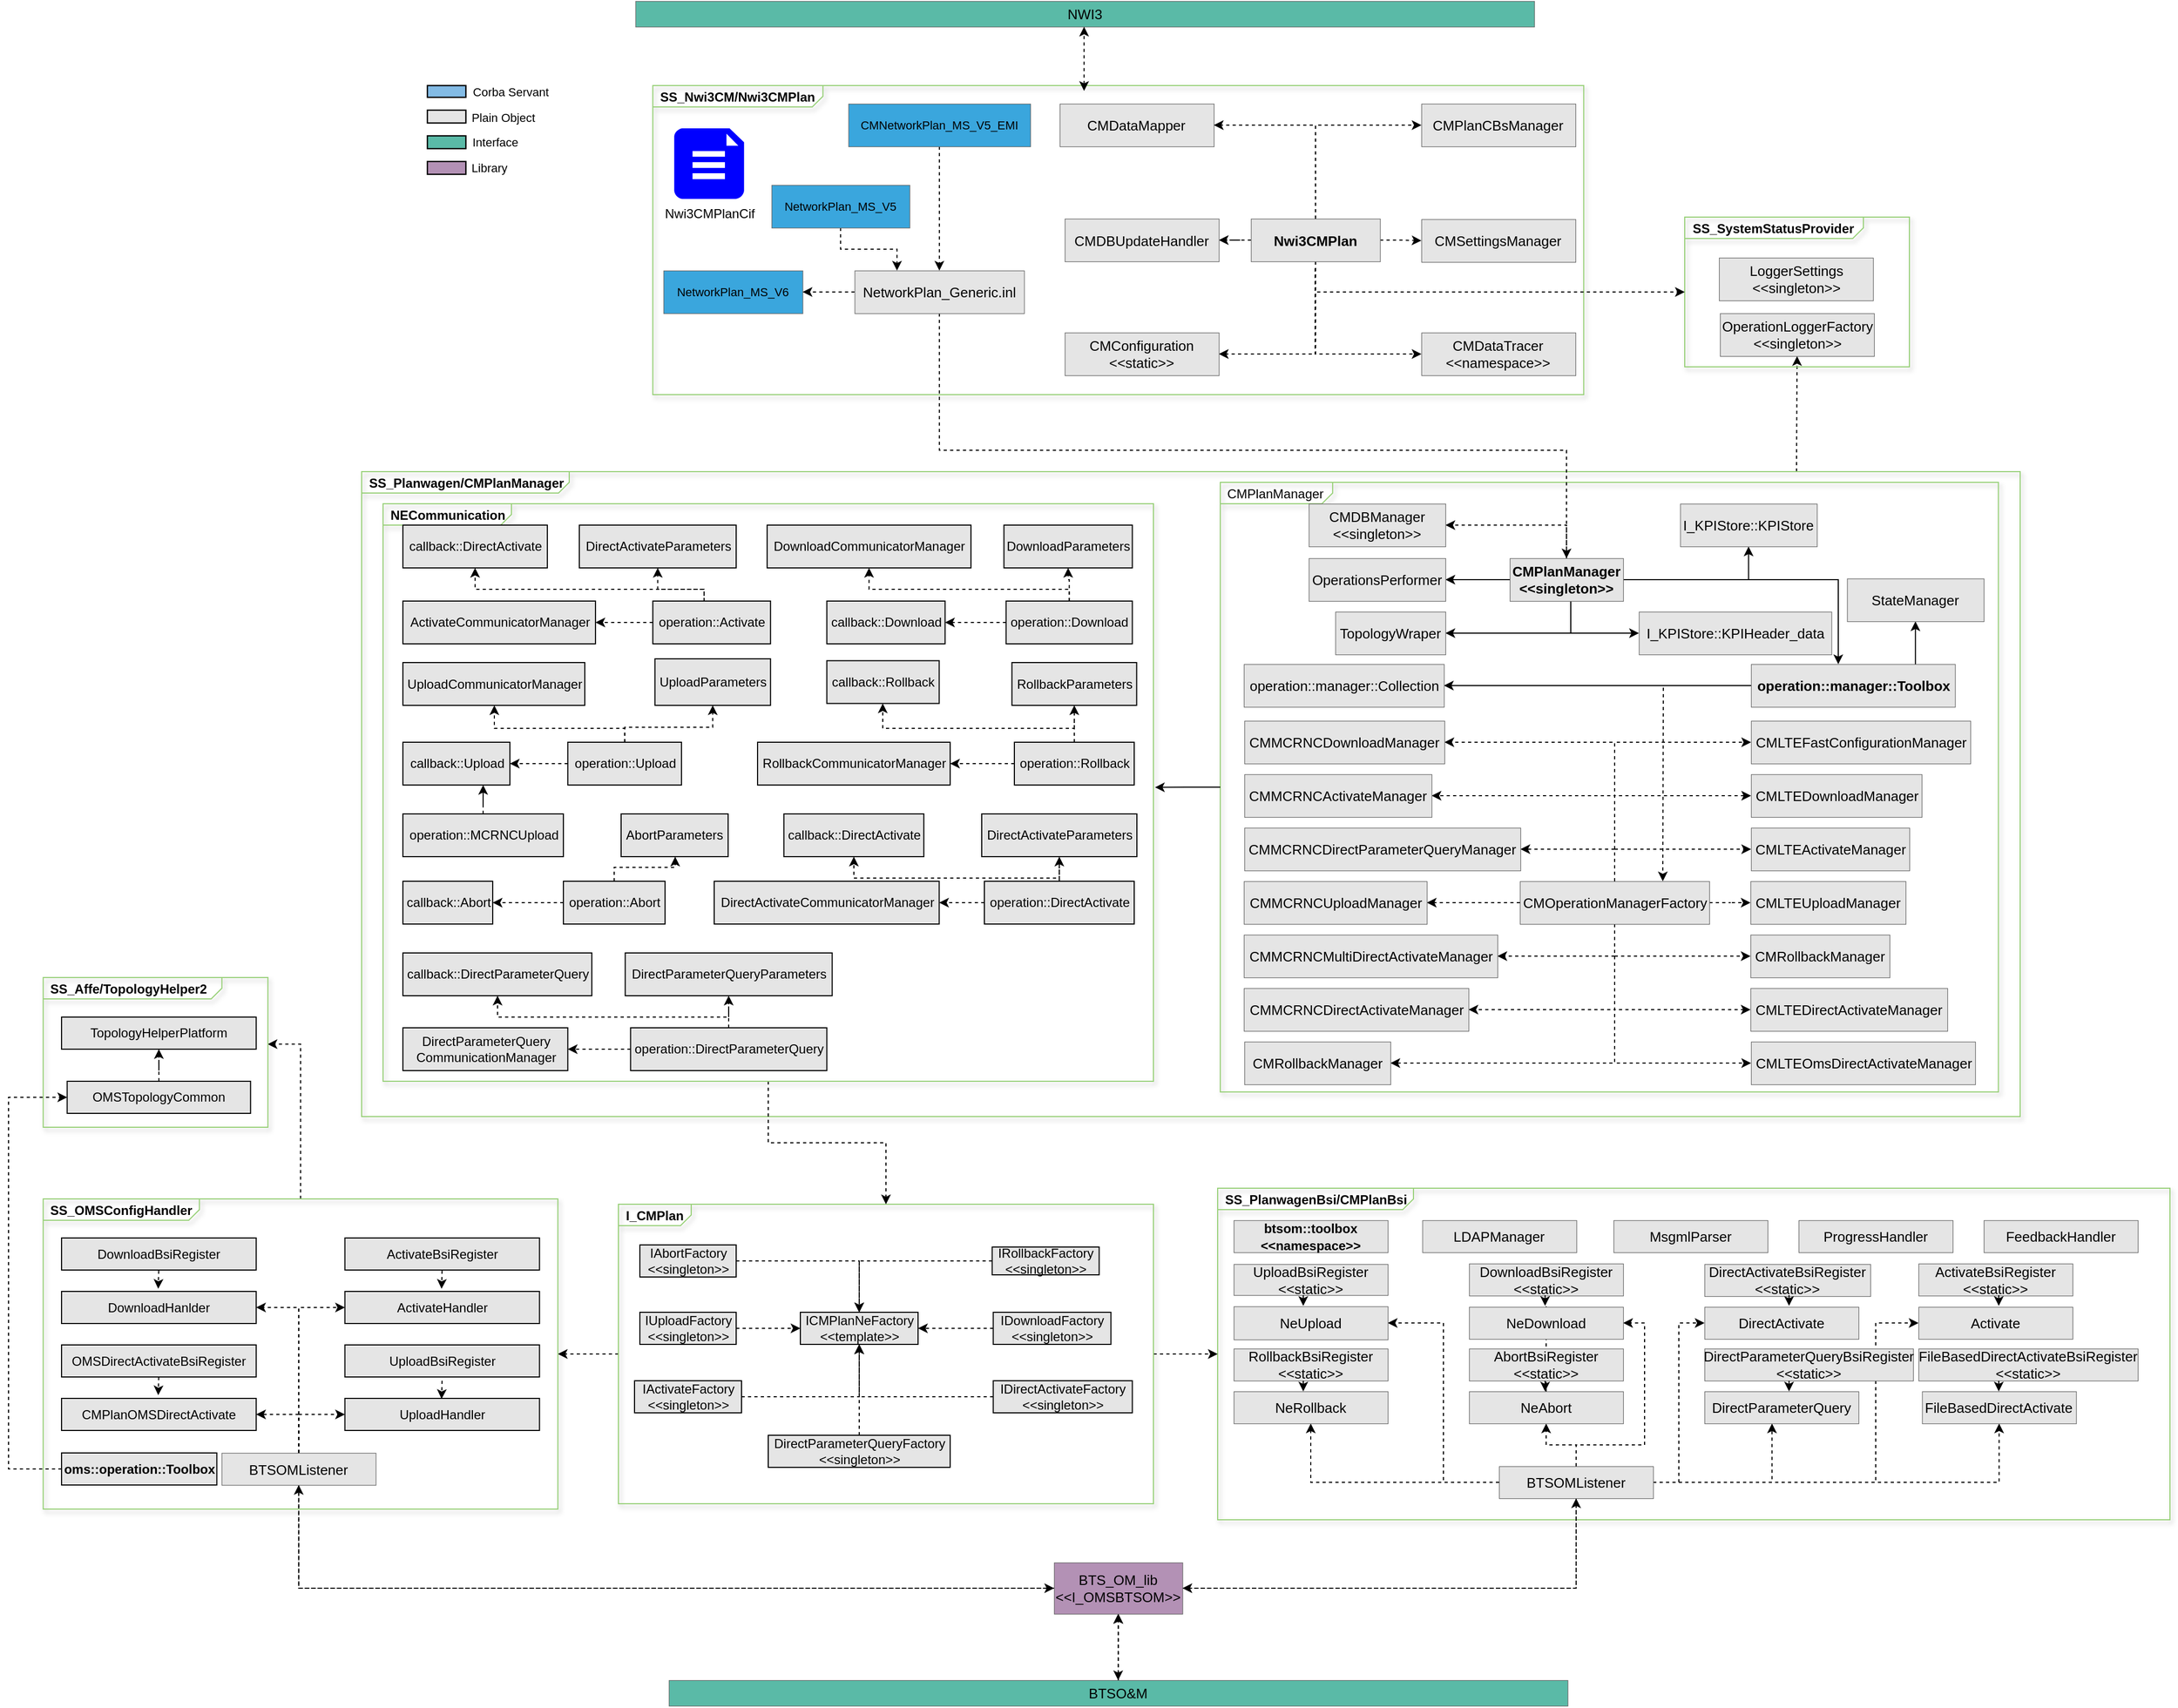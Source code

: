<mxfile version="12.7.2" type="device"><diagram id="8IahFZT3ITKj1Z1C8dgT" name="Page-1"><mxGraphModel dx="2271" dy="533" grid="1" gridSize="10" guides="1" tooltips="1" connect="1" arrows="1" fold="1" page="1" pageScale="1" pageWidth="1169" pageHeight="1654" math="0" shadow="0"><root><mxCell id="0"/><mxCell id="1" parent="0"/><mxCell id="qxD4AsDQKq4_iEpKUyxR-97" style="edgeStyle=orthogonalEdgeStyle;rounded=0;orthogonalLoop=1;jettySize=auto;html=1;dashed=1;entryX=0.5;entryY=1;entryDx=0;entryDy=0;" parent="1" source="yO8onQ6r0uYWZYwINoyw-20" target="yO8onQ6r0uYWZYwINoyw-29" edge="1"><mxGeometry relative="1" as="geometry"><mxPoint x="660" y="390" as="targetPoint"/><Array as="points"><mxPoint x="611" y="450"/><mxPoint x="611" y="450"/></Array></mxGeometry></mxCell><mxCell id="yO8onQ6r0uYWZYwINoyw-20" value="&lt;p style=&quot;margin: 0px ; margin-top: 4px ; margin-left: 7px ; text-align: left&quot;&gt;&lt;b&gt;SS_Planwagen/&lt;/b&gt;&lt;b&gt;CMPlanManager&lt;/b&gt;&lt;/p&gt;" style="html=1;shape=mxgraph.sysml.package;overflow=fill;labelX=194;strokeWidth=1;align=center;fillColor=#FFFFFF;gradientColor=none;strokeColor=#97D077;perimeterSpacing=0;shadow=1;fillOpacity=0;" parent="1" vertex="1"><mxGeometry x="-730" y="460" width="1550" height="603" as="geometry"/></mxCell><mxCell id="yO8onQ6r0uYWZYwINoyw-243" value="&lt;p style=&quot;margin: 0px ; margin-top: 4px ; margin-left: 7px ; text-align: left&quot;&gt;CMPlanManager&lt;/p&gt;" style="html=1;shape=mxgraph.sysml.package;overflow=fill;labelX=105.21;strokeWidth=1;align=center;fillColor=#FFFFFF;gradientColor=none;strokeColor=#97D077;perimeterSpacing=0;shadow=1;fillOpacity=0;" parent="1" vertex="1"><mxGeometry x="72.46" y="470" width="727.21" height="570" as="geometry"/></mxCell><mxCell id="yO8onQ6r0uYWZYwINoyw-1" value="NWI3" style="html=1;whiteSpace=wrap;fontSize=13;fontColor=#000000;spacing=5;strokeColor=#666666;strokeOpacity=100;fillOpacity=100;fillColor=#5abaa7;strokeWidth=0.6;" parent="1" vertex="1"><mxGeometry x="-474.13" y="20" width="840" height="24" as="geometry"/></mxCell><mxCell id="yO8onQ6r0uYWZYwINoyw-204" value="" style="edgeStyle=orthogonalEdgeStyle;rounded=0;orthogonalLoop=1;jettySize=auto;html=1;dashed=1;" parent="1" source="yO8onQ6r0uYWZYwINoyw-2" target="yO8onQ6r0uYWZYwINoyw-58" edge="1"><mxGeometry relative="1" as="geometry"/></mxCell><mxCell id="yO8onQ6r0uYWZYwINoyw-291" value="" style="edgeStyle=orthogonalEdgeStyle;rounded=0;orthogonalLoop=1;jettySize=auto;html=1;dashed=1;" parent="1" source="yO8onQ6r0uYWZYwINoyw-2" target="yO8onQ6r0uYWZYwINoyw-58" edge="1"><mxGeometry relative="1" as="geometry"/></mxCell><mxCell id="yO8onQ6r0uYWZYwINoyw-2" value="BTSO&amp;amp;M" style="html=1;whiteSpace=wrap;fontSize=13;fontColor=#000000;spacing=5;strokeColor=#666666;strokeOpacity=100;fillOpacity=100;fillColor=#5abaa7;strokeWidth=0.6;" parent="1" vertex="1"><mxGeometry x="-442.88" y="1590" width="840" height="24" as="geometry"/></mxCell><mxCell id="yO8onQ6r0uYWZYwINoyw-4" value="" style="html=1;whiteSpace=wrap;;fontSize=11;spacing=0;fillOpacity=100;fillColor=#83bbe5;strokeWidth=1.2;" parent="1" vertex="1"><mxGeometry x="-668.58" y="99" width="36" height="11" as="geometry"/></mxCell><mxCell id="yO8onQ6r0uYWZYwINoyw-5" value="" style="html=1;whiteSpace=wrap;;fontSize=11;spacing=0;fillOpacity=100;fillColor=#e5e5e5;strokeWidth=1.2;" parent="1" vertex="1"><mxGeometry x="-668.58" y="122" width="36" height="12" as="geometry"/></mxCell><mxCell id="yO8onQ6r0uYWZYwINoyw-6" value="" style="html=1;whiteSpace=wrap;;fontSize=11;spacing=0;fillOpacity=100;fillColor=#5abaa7;strokeWidth=1.2;" parent="1" vertex="1"><mxGeometry x="-668.58" y="146" width="36" height="12" as="geometry"/></mxCell><mxCell id="yO8onQ6r0uYWZYwINoyw-8" value="Corba Servant" style="html=1;whiteSpace=wrap;;fontSize=11;fontColor=#000000;spacing=5;strokeOpacity=0;fillOpacity=0;fillColor=#ffffff;strokeWidth=0.6;" parent="1" vertex="1"><mxGeometry x="-636.83" y="99" width="92.5" height="12" as="geometry"/></mxCell><mxCell id="yO8onQ6r0uYWZYwINoyw-9" value="Plain Object" style="html=1;whiteSpace=wrap;;fontSize=11;fontColor=#000000;spacing=5;strokeOpacity=0;fillOpacity=0;fillColor=#ffffff;strokeWidth=0.6;" parent="1" vertex="1"><mxGeometry x="-633.58" y="123" width="73" height="12" as="geometry"/></mxCell><mxCell id="yO8onQ6r0uYWZYwINoyw-10" value="Interface" style="html=1;whiteSpace=wrap;;fontSize=11;fontColor=#000000;spacing=5;strokeOpacity=0;fillOpacity=0;fillColor=#ffffff;strokeWidth=0.6;" parent="1" vertex="1"><mxGeometry x="-625.96" y="146" width="42" height="12" as="geometry"/></mxCell><mxCell id="yO8onQ6r0uYWZYwINoyw-11" value="" style="html=1;whiteSpace=wrap;;fontSize=11;spacing=0;fillOpacity=100;fillColor=#b391b5;strokeWidth=1.2;" parent="1" vertex="1"><mxGeometry x="-668.58" y="170" width="36" height="12" as="geometry"/></mxCell><mxCell id="yO8onQ6r0uYWZYwINoyw-12" value="Library" style="html=1;whiteSpace=wrap;;fontSize=11;fontColor=#000000;spacing=5;strokeOpacity=0;fillOpacity=0;fillColor=#ffffff;strokeWidth=0.6;" parent="1" vertex="1"><mxGeometry x="-625.96" y="170" width="31.38" height="12" as="geometry"/></mxCell><mxCell id="yO8onQ6r0uYWZYwINoyw-13" value="&lt;p style=&quot;margin: 0px ; margin-top: 4px ; margin-left: 7px ; text-align: left&quot;&gt;&lt;b&gt;SS_Nwi3CM/&lt;/b&gt;&lt;b&gt;Nwi3CMPlan&lt;/b&gt;&lt;/p&gt;" style="html=1;shape=mxgraph.sysml.package;overflow=fill;labelX=159;strokeWidth=1;align=center;fillColor=#FFFFFF;gradientColor=none;strokeColor=#97D077;perimeterSpacing=0;shadow=1;fillOpacity=0;" parent="1" vertex="1"><mxGeometry x="-457.88" y="99" width="870" height="289" as="geometry"/></mxCell><mxCell id="yO8onQ6r0uYWZYwINoyw-163" style="edgeStyle=orthogonalEdgeStyle;rounded=0;orthogonalLoop=1;jettySize=auto;html=1;entryX=0.25;entryY=0;entryDx=0;entryDy=0;dashed=1;" parent="1" source="yO8onQ6r0uYWZYwINoyw-14" target="yO8onQ6r0uYWZYwINoyw-144" edge="1"><mxGeometry relative="1" as="geometry"/></mxCell><mxCell id="yO8onQ6r0uYWZYwINoyw-14" value="NetworkPlan_MS_V5" style="html=1;whiteSpace=wrap;fontSize=11;fontColor=#000000;spacing=5;strokeColor=#666666;strokeOpacity=100;fillOpacity=100;fillColor=#3aa6dd;strokeWidth=0.6;" parent="1" vertex="1"><mxGeometry x="-346.88" y="192" width="129" height="40" as="geometry"/></mxCell><mxCell id="yO8onQ6r0uYWZYwINoyw-15" value="NetworkPlan_MS_V6" style="html=1;whiteSpace=wrap;fontSize=11;fontColor=#000000;spacing=5;strokeColor=#666666;strokeOpacity=100;fillOpacity=100;fillColor=#3aa6dd;strokeWidth=0.6;" parent="1" vertex="1"><mxGeometry x="-447.88" y="272" width="130" height="40" as="geometry"/></mxCell><mxCell id="yO8onQ6r0uYWZYwINoyw-162" style="edgeStyle=orthogonalEdgeStyle;rounded=0;orthogonalLoop=1;jettySize=auto;html=1;entryX=0.5;entryY=0;entryDx=0;entryDy=0;dashed=1;" parent="1" source="yO8onQ6r0uYWZYwINoyw-16" target="yO8onQ6r0uYWZYwINoyw-144" edge="1"><mxGeometry relative="1" as="geometry"/></mxCell><mxCell id="yO8onQ6r0uYWZYwINoyw-16" value="CMNetworkPlan_MS_V5_EMI" style="html=1;whiteSpace=wrap;fontSize=11;fontColor=#000000;spacing=5;strokeColor=#666666;strokeOpacity=100;fillOpacity=100;fillColor=#3aa6dd;strokeWidth=0.6;" parent="1" vertex="1"><mxGeometry x="-275.09" y="116" width="170" height="40" as="geometry"/></mxCell><mxCell id="yO8onQ6r0uYWZYwINoyw-17" value="Nwi3CMPlanCif" style="verticalLabelPosition=bottom;html=1;verticalAlign=top;align=center;strokeColor=none;fillColor=#0000FF;shape=mxgraph.azure.file_2;pointerEvents=1;" parent="1" vertex="1"><mxGeometry x="-437.88" y="139" width="65.25" height="66" as="geometry"/></mxCell><mxCell id="yO8onQ6r0uYWZYwINoyw-18" value="CMDataMapper" style="html=1;whiteSpace=wrap;fontSize=13;fontColor=#000000;spacing=5;strokeColor=#666666;strokeOpacity=100;fillOpacity=100;fillColor=#e5e5e5;strokeWidth=0.6;" parent="1" vertex="1"><mxGeometry x="-77.55" y="116" width="144" height="40" as="geometry"/></mxCell><mxCell id="yO8onQ6r0uYWZYwINoyw-19" value="CMPlanCBsManager" style="html=1;whiteSpace=wrap;fontSize=13;fontColor=#000000;spacing=5;strokeColor=#666666;strokeOpacity=100;fillOpacity=100;fillColor=#e5e5e5;strokeWidth=0.6;" parent="1" vertex="1"><mxGeometry x="260.45" y="116" width="144" height="40" as="geometry"/></mxCell><mxCell id="yO8onQ6r0uYWZYwINoyw-25" style="edgeStyle=orthogonalEdgeStyle;rounded=0;orthogonalLoop=1;jettySize=auto;html=1;entryX=0.5;entryY=0;entryDx=0;entryDy=0;dashed=1;" parent="1" edge="1"><mxGeometry relative="1" as="geometry"><mxPoint x="494.353" y="565" as="sourcePoint"/></mxGeometry></mxCell><mxCell id="yO8onQ6r0uYWZYwINoyw-27" style="edgeStyle=orthogonalEdgeStyle;rounded=0;orthogonalLoop=1;jettySize=auto;html=1;dashed=1;" parent="1" edge="1"><mxGeometry relative="1" as="geometry"><mxPoint x="494.353" y="565" as="sourcePoint"/></mxGeometry></mxCell><mxCell id="yO8onQ6r0uYWZYwINoyw-23" value="&lt;p style=&quot;margin: 0px ; margin-top: 4px ; margin-left: 7px ; text-align: left&quot;&gt;&lt;b&gt;SS_PlanwagenBsi/&lt;/b&gt;&lt;b&gt;CMPlanBsi&lt;/b&gt;&lt;/p&gt;" style="html=1;shape=mxgraph.sysml.package;overflow=fill;labelX=183;strokeWidth=1;align=center;fillColor=#FFFFFF;gradientColor=none;strokeColor=#97D077;perimeterSpacing=0;shadow=1;fillOpacity=0;" parent="1" vertex="1"><mxGeometry x="70" y="1130" width="890" height="310" as="geometry"/></mxCell><mxCell id="yO8onQ6r0uYWZYwINoyw-28" value="&lt;p style=&quot;margin: 0px ; margin-top: 4px ; margin-left: 7px ; text-align: left&quot;&gt;&lt;b&gt;SS_SystemStatusProvider&lt;/b&gt;&lt;/p&gt;" style="html=1;shape=mxgraph.sysml.package;overflow=fill;labelX=167;strokeWidth=1;align=center;fillColor=#FFFFFF;gradientColor=none;strokeColor=#97D077;perimeterSpacing=0;shadow=1;fillOpacity=0;" parent="1" vertex="1"><mxGeometry x="506.5" y="222.0" width="210" height="140" as="geometry"/></mxCell><mxCell id="yO8onQ6r0uYWZYwINoyw-29" value="OperationLoggerFactory&lt;br&gt;&amp;lt;&amp;lt;singleton&amp;gt;&amp;gt;" style="html=1;whiteSpace=wrap;fontSize=13;fontColor=#000000;spacing=5;strokeColor=#666666;strokeOpacity=100;fillOpacity=100;fillColor=#e5e5e5;strokeWidth=0.6;" parent="1" vertex="1"><mxGeometry x="539.5" y="312" width="144" height="40" as="geometry"/></mxCell><mxCell id="yO8onQ6r0uYWZYwINoyw-32" value="LoggerSettings&lt;br&gt;&amp;lt;&amp;lt;singleton&amp;gt;&amp;gt;" style="html=1;whiteSpace=wrap;fontSize=13;fontColor=#000000;spacing=5;strokeColor=#666666;strokeOpacity=100;fillOpacity=100;fillColor=#e5e5e5;strokeWidth=0.6;" parent="1" vertex="1"><mxGeometry x="538.55" y="260" width="144" height="40" as="geometry"/></mxCell><mxCell id="yO8onQ6r0uYWZYwINoyw-67" style="edgeStyle=orthogonalEdgeStyle;rounded=0;orthogonalLoop=1;jettySize=auto;html=1;dashed=1;" parent="1" source="yO8onQ6r0uYWZYwINoyw-35" target="yO8onQ6r0uYWZYwINoyw-38" edge="1"><mxGeometry relative="1" as="geometry"/></mxCell><mxCell id="yO8onQ6r0uYWZYwINoyw-68" value="" style="edgeStyle=orthogonalEdgeStyle;rounded=0;orthogonalLoop=1;jettySize=auto;html=1;dashed=1;" parent="1" source="yO8onQ6r0uYWZYwINoyw-35" target="yO8onQ6r0uYWZYwINoyw-46" edge="1"><mxGeometry relative="1" as="geometry"><Array as="points"><mxPoint x="405" y="1370"/><mxPoint x="377" y="1370"/></Array></mxGeometry></mxCell><mxCell id="yO8onQ6r0uYWZYwINoyw-69" style="edgeStyle=orthogonalEdgeStyle;rounded=0;orthogonalLoop=1;jettySize=auto;html=1;entryX=0.438;entryY=1;entryDx=0;entryDy=0;entryPerimeter=0;dashed=1;" parent="1" source="yO8onQ6r0uYWZYwINoyw-35" target="yO8onQ6r0uYWZYwINoyw-45" edge="1"><mxGeometry relative="1" as="geometry"/></mxCell><mxCell id="yO8onQ6r0uYWZYwINoyw-70" style="edgeStyle=orthogonalEdgeStyle;rounded=0;orthogonalLoop=1;jettySize=auto;html=1;entryX=0.5;entryY=1;entryDx=0;entryDy=0;dashed=1;" parent="1" source="yO8onQ6r0uYWZYwINoyw-35" target="yO8onQ6r0uYWZYwINoyw-50" edge="1"><mxGeometry relative="1" as="geometry"/></mxCell><mxCell id="yO8onQ6r0uYWZYwINoyw-71" style="edgeStyle=orthogonalEdgeStyle;rounded=0;orthogonalLoop=1;jettySize=auto;html=1;entryX=1;entryY=0.5;entryDx=0;entryDy=0;dashed=1;" parent="1" source="yO8onQ6r0uYWZYwINoyw-35" target="yO8onQ6r0uYWZYwINoyw-39" edge="1"><mxGeometry relative="1" as="geometry"/></mxCell><mxCell id="yO8onQ6r0uYWZYwINoyw-72" style="edgeStyle=orthogonalEdgeStyle;rounded=0;orthogonalLoop=1;jettySize=auto;html=1;entryX=1;entryY=0.5;entryDx=0;entryDy=0;dashed=1;" parent="1" source="yO8onQ6r0uYWZYwINoyw-35" target="yO8onQ6r0uYWZYwINoyw-47" edge="1"><mxGeometry relative="1" as="geometry"><Array as="points"><mxPoint x="405" y="1370"/><mxPoint x="469" y="1370"/><mxPoint x="469" y="1256"/></Array></mxGeometry></mxCell><mxCell id="yO8onQ6r0uYWZYwINoyw-73" style="edgeStyle=orthogonalEdgeStyle;rounded=0;orthogonalLoop=1;jettySize=auto;html=1;entryX=0;entryY=0.5;entryDx=0;entryDy=0;dashed=1;" parent="1" source="yO8onQ6r0uYWZYwINoyw-35" target="yO8onQ6r0uYWZYwINoyw-48" edge="1"><mxGeometry relative="1" as="geometry"/></mxCell><mxCell id="yO8onQ6r0uYWZYwINoyw-74" style="edgeStyle=orthogonalEdgeStyle;rounded=0;orthogonalLoop=1;jettySize=auto;html=1;entryX=0;entryY=0.5;entryDx=0;entryDy=0;dashed=1;entryPerimeter=0;" parent="1" source="yO8onQ6r0uYWZYwINoyw-35" target="yO8onQ6r0uYWZYwINoyw-49" edge="1"><mxGeometry relative="1" as="geometry"><Array as="points"><mxPoint x="685" y="1405"/><mxPoint x="685" y="1256"/></Array></mxGeometry></mxCell><mxCell id="yO8onQ6r0uYWZYwINoyw-278" style="edgeStyle=orthogonalEdgeStyle;rounded=0;orthogonalLoop=1;jettySize=auto;html=1;entryX=1;entryY=0.5;entryDx=0;entryDy=0;dashed=1;" parent="1" source="yO8onQ6r0uYWZYwINoyw-35" target="yO8onQ6r0uYWZYwINoyw-58" edge="1"><mxGeometry relative="1" as="geometry"><Array as="points"><mxPoint x="405" y="1504"/></Array></mxGeometry></mxCell><mxCell id="yO8onQ6r0uYWZYwINoyw-35" value="BTSOMListener" style="html=1;whiteSpace=wrap;fontSize=13;fontColor=#000000;spacing=5;strokeColor=#666666;strokeOpacity=100;fillOpacity=100;fillColor=#e5e5e5;strokeWidth=0.6;" parent="1" vertex="1"><mxGeometry x="333" y="1390" width="144" height="30" as="geometry"/></mxCell><mxCell id="yO8onQ6r0uYWZYwINoyw-36" value="LDAPManager" style="html=1;whiteSpace=wrap;fontSize=13;fontColor=#000000;spacing=5;strokeColor=#666666;strokeOpacity=100;fillOpacity=100;fillColor=#e5e5e5;strokeWidth=0.6;" parent="1" vertex="1"><mxGeometry x="261.33" y="1160" width="144" height="30" as="geometry"/></mxCell><mxCell id="yO8onQ6r0uYWZYwINoyw-37" value="MsgmlParser" style="html=1;whiteSpace=wrap;fontSize=13;fontColor=#000000;spacing=5;strokeColor=#666666;strokeOpacity=100;fillOpacity=100;fillColor=#e5e5e5;strokeWidth=0.6;" parent="1" vertex="1"><mxGeometry x="440" y="1160" width="144" height="30" as="geometry"/></mxCell><mxCell id="yO8onQ6r0uYWZYwINoyw-38" value="NeRollback" style="html=1;whiteSpace=wrap;fontSize=13;fontColor=#000000;spacing=5;strokeColor=#666666;strokeOpacity=100;fillOpacity=100;fillColor=#e5e5e5;strokeWidth=0.6;" parent="1" vertex="1"><mxGeometry x="85" y="1320" width="144" height="30" as="geometry"/></mxCell><mxCell id="yO8onQ6r0uYWZYwINoyw-39" value="NeUpload" style="html=1;whiteSpace=wrap;fontSize=13;fontColor=#000000;spacing=5;strokeColor=#666666;strokeOpacity=100;fillOpacity=100;fillColor=#e5e5e5;strokeWidth=0.6;" parent="1" vertex="1"><mxGeometry x="85" y="1240.5" width="144" height="31" as="geometry"/></mxCell><mxCell id="yO8onQ6r0uYWZYwINoyw-40" value="ProgressHandler" style="html=1;whiteSpace=wrap;fontSize=13;fontColor=#000000;spacing=5;strokeColor=#666666;strokeOpacity=100;fillOpacity=100;fillColor=#e5e5e5;strokeWidth=0.6;" parent="1" vertex="1"><mxGeometry x="613" y="1160" width="144" height="30" as="geometry"/></mxCell><mxCell id="yO8onQ6r0uYWZYwINoyw-45" value="DirectParameterQuery" style="html=1;whiteSpace=wrap;fontSize=13;fontColor=#000000;spacing=5;strokeColor=#666666;strokeOpacity=100;fillOpacity=100;fillColor=#e5e5e5;strokeWidth=0.6;" parent="1" vertex="1"><mxGeometry x="525" y="1320" width="144" height="30" as="geometry"/></mxCell><mxCell id="yO8onQ6r0uYWZYwINoyw-202" value="" style="edgeStyle=orthogonalEdgeStyle;rounded=0;orthogonalLoop=1;jettySize=auto;html=1;dashed=1;" parent="1" source="yO8onQ6r0uYWZYwINoyw-46" edge="1"><mxGeometry relative="1" as="geometry"><mxPoint x="377.0" y="1240" as="targetPoint"/></mxGeometry></mxCell><mxCell id="yO8onQ6r0uYWZYwINoyw-46" value="NeAbort" style="html=1;whiteSpace=wrap;fontSize=13;fontColor=#000000;spacing=5;strokeColor=#666666;strokeOpacity=100;fillOpacity=100;fillColor=#e5e5e5;strokeWidth=0.6;" parent="1" vertex="1"><mxGeometry x="305" y="1320" width="144" height="30" as="geometry"/></mxCell><mxCell id="yO8onQ6r0uYWZYwINoyw-47" value="NeDownload" style="html=1;whiteSpace=wrap;fontSize=13;fontColor=#000000;spacing=5;strokeColor=#666666;strokeOpacity=100;fillOpacity=100;fillColor=#e5e5e5;strokeWidth=0.6;" parent="1" vertex="1"><mxGeometry x="305" y="1241" width="144" height="30" as="geometry"/></mxCell><mxCell id="yO8onQ6r0uYWZYwINoyw-48" value="DirectActivate" style="html=1;whiteSpace=wrap;fontSize=13;fontColor=#000000;spacing=5;strokeColor=#666666;strokeOpacity=100;fillOpacity=100;fillColor=#e5e5e5;strokeWidth=0.6;" parent="1" vertex="1"><mxGeometry x="525" y="1241" width="144" height="30" as="geometry"/></mxCell><mxCell id="yO8onQ6r0uYWZYwINoyw-49" value="Activate" style="html=1;whiteSpace=wrap;fontSize=13;fontColor=#000000;spacing=5;strokeColor=#666666;strokeOpacity=100;fillOpacity=100;fillColor=#e5e5e5;strokeWidth=0.6;" parent="1" vertex="1"><mxGeometry x="725" y="1241" width="144" height="30" as="geometry"/></mxCell><mxCell id="yO8onQ6r0uYWZYwINoyw-50" value="FileBasedDirectActivate" style="html=1;whiteSpace=wrap;fontSize=13;fontColor=#000000;spacing=5;strokeColor=#666666;strokeOpacity=100;fillOpacity=100;fillColor=#e5e5e5;strokeWidth=0.6;" parent="1" vertex="1"><mxGeometry x="728.33" y="1320" width="144" height="30" as="geometry"/></mxCell><mxCell id="yO8onQ6r0uYWZYwINoyw-51" value="FeedbackHandler" style="html=1;whiteSpace=wrap;fontSize=13;fontColor=#000000;spacing=5;strokeColor=#666666;strokeOpacity=100;fillOpacity=100;fillColor=#e5e5e5;strokeWidth=0.6;" parent="1" vertex="1"><mxGeometry x="786" y="1160" width="144" height="30" as="geometry"/></mxCell><mxCell id="yO8onQ6r0uYWZYwINoyw-280" style="edgeStyle=orthogonalEdgeStyle;rounded=0;orthogonalLoop=1;jettySize=auto;html=1;entryX=0.5;entryY=1;entryDx=0;entryDy=0;dashed=1;" parent="1" source="yO8onQ6r0uYWZYwINoyw-58" target="yO8onQ6r0uYWZYwINoyw-35" edge="1"><mxGeometry relative="1" as="geometry"/></mxCell><mxCell id="yO8onQ6r0uYWZYwINoyw-296" style="edgeStyle=orthogonalEdgeStyle;rounded=0;orthogonalLoop=1;jettySize=auto;html=1;entryX=0.5;entryY=1;entryDx=0;entryDy=0;dashed=1;" parent="1" source="yO8onQ6r0uYWZYwINoyw-58" target="yO8onQ6r0uYWZYwINoyw-274" edge="1"><mxGeometry relative="1" as="geometry"/></mxCell><mxCell id="yO8onQ6r0uYWZYwINoyw-58" value="BTS_OM_lib&lt;br&gt;&amp;lt;&amp;lt;I_OMSBTSOM&amp;gt;&amp;gt;" style="html=1;whiteSpace=wrap;fontSize=13;fontColor=#000000;spacing=5;strokeColor=#666666;strokeOpacity=100;fillOpacity=100;fillColor=#b391b5;strokeWidth=0.6;" parent="1" vertex="1"><mxGeometry x="-82.88" y="1480" width="120.01" height="48" as="geometry"/></mxCell><mxCell id="yO8onQ6r0uYWZYwINoyw-62" style="edgeStyle=orthogonalEdgeStyle;rounded=0;orthogonalLoop=1;jettySize=auto;html=1;exitX=0.5;exitY=1;exitDx=0;exitDy=0;" parent="1" source="yO8onQ6r0uYWZYwINoyw-51" target="yO8onQ6r0uYWZYwINoyw-51" edge="1"><mxGeometry relative="1" as="geometry"/></mxCell><mxCell id="yO8onQ6r0uYWZYwINoyw-66" value="" style="endArrow=classic;startArrow=classic;html=1;entryX=0.5;entryY=1;entryDx=0;entryDy=0;dashed=1;" parent="1" target="yO8onQ6r0uYWZYwINoyw-58" edge="1"><mxGeometry width="50" height="50" relative="1" as="geometry"><mxPoint x="-23" y="1590" as="sourcePoint"/><mxPoint x="-23.38" y="1570" as="targetPoint"/></mxGeometry></mxCell><mxCell id="yO8onQ6r0uYWZYwINoyw-99" style="edgeStyle=orthogonalEdgeStyle;rounded=0;orthogonalLoop=1;jettySize=auto;html=1;entryX=1;entryY=0.5;entryDx=0;entryDy=0;dashed=1;" parent="1" source="yO8onQ6r0uYWZYwINoyw-78" target="yO8onQ6r0uYWZYwINoyw-85" edge="1"><mxGeometry relative="1" as="geometry"><Array as="points"><mxPoint x="441" y="713"/></Array></mxGeometry></mxCell><mxCell id="yO8onQ6r0uYWZYwINoyw-100" style="edgeStyle=orthogonalEdgeStyle;rounded=0;orthogonalLoop=1;jettySize=auto;html=1;entryX=0;entryY=0.5;entryDx=0;entryDy=0;dashed=1;" parent="1" source="yO8onQ6r0uYWZYwINoyw-78" target="yO8onQ6r0uYWZYwINoyw-94" edge="1"><mxGeometry relative="1" as="geometry"><Array as="points"><mxPoint x="441" y="713"/></Array></mxGeometry></mxCell><mxCell id="yO8onQ6r0uYWZYwINoyw-101" style="edgeStyle=orthogonalEdgeStyle;rounded=0;orthogonalLoop=1;jettySize=auto;html=1;entryX=1;entryY=0.5;entryDx=0;entryDy=0;dashed=1;" parent="1" source="yO8onQ6r0uYWZYwINoyw-78" target="yO8onQ6r0uYWZYwINoyw-84" edge="1"><mxGeometry relative="1" as="geometry"><Array as="points"><mxPoint x="441" y="763"/></Array></mxGeometry></mxCell><mxCell id="yO8onQ6r0uYWZYwINoyw-102" style="edgeStyle=orthogonalEdgeStyle;rounded=0;orthogonalLoop=1;jettySize=auto;html=1;entryX=0;entryY=0.5;entryDx=0;entryDy=0;dashed=1;" parent="1" source="yO8onQ6r0uYWZYwINoyw-78" target="yO8onQ6r0uYWZYwINoyw-93" edge="1"><mxGeometry relative="1" as="geometry"><Array as="points"><mxPoint x="441" y="763"/></Array></mxGeometry></mxCell><mxCell id="yO8onQ6r0uYWZYwINoyw-103" style="edgeStyle=orthogonalEdgeStyle;rounded=0;orthogonalLoop=1;jettySize=auto;html=1;entryX=1;entryY=0.5;entryDx=0;entryDy=0;dashed=1;" parent="1" source="yO8onQ6r0uYWZYwINoyw-78" target="yO8onQ6r0uYWZYwINoyw-83" edge="1"><mxGeometry relative="1" as="geometry"/></mxCell><mxCell id="yO8onQ6r0uYWZYwINoyw-104" style="edgeStyle=orthogonalEdgeStyle;rounded=0;orthogonalLoop=1;jettySize=auto;html=1;entryX=0;entryY=0.5;entryDx=0;entryDy=0;dashed=1;" parent="1" source="yO8onQ6r0uYWZYwINoyw-78" target="yO8onQ6r0uYWZYwINoyw-92" edge="1"><mxGeometry relative="1" as="geometry"><Array as="points"><mxPoint x="441" y="813"/></Array></mxGeometry></mxCell><mxCell id="yO8onQ6r0uYWZYwINoyw-105" style="edgeStyle=orthogonalEdgeStyle;rounded=0;orthogonalLoop=1;jettySize=auto;html=1;entryX=1;entryY=0.5;entryDx=0;entryDy=0;dashed=1;" parent="1" source="yO8onQ6r0uYWZYwINoyw-78" target="yO8onQ6r0uYWZYwINoyw-87" edge="1"><mxGeometry relative="1" as="geometry"/></mxCell><mxCell id="yO8onQ6r0uYWZYwINoyw-106" style="edgeStyle=orthogonalEdgeStyle;rounded=0;orthogonalLoop=1;jettySize=auto;html=1;dashed=1;" parent="1" source="yO8onQ6r0uYWZYwINoyw-78" target="yO8onQ6r0uYWZYwINoyw-95" edge="1"><mxGeometry relative="1" as="geometry"/></mxCell><mxCell id="yO8onQ6r0uYWZYwINoyw-107" style="edgeStyle=orthogonalEdgeStyle;rounded=0;orthogonalLoop=1;jettySize=auto;html=1;entryX=1;entryY=0.5;entryDx=0;entryDy=0;dashed=1;" parent="1" source="yO8onQ6r0uYWZYwINoyw-78" target="yO8onQ6r0uYWZYwINoyw-82" edge="1"><mxGeometry relative="1" as="geometry"><Array as="points"><mxPoint x="441" y="913"/></Array></mxGeometry></mxCell><mxCell id="yO8onQ6r0uYWZYwINoyw-108" style="edgeStyle=orthogonalEdgeStyle;rounded=0;orthogonalLoop=1;jettySize=auto;html=1;entryX=0;entryY=0.5;entryDx=0;entryDy=0;dashed=1;" parent="1" source="yO8onQ6r0uYWZYwINoyw-78" target="yO8onQ6r0uYWZYwINoyw-91" edge="1"><mxGeometry relative="1" as="geometry"><Array as="points"><mxPoint x="441" y="913"/></Array></mxGeometry></mxCell><mxCell id="yO8onQ6r0uYWZYwINoyw-109" style="edgeStyle=orthogonalEdgeStyle;rounded=0;orthogonalLoop=1;jettySize=auto;html=1;dashed=1;" parent="1" source="yO8onQ6r0uYWZYwINoyw-78" target="yO8onQ6r0uYWZYwINoyw-81" edge="1"><mxGeometry relative="1" as="geometry"><Array as="points"><mxPoint x="441" y="963"/></Array></mxGeometry></mxCell><mxCell id="yO8onQ6r0uYWZYwINoyw-110" style="edgeStyle=orthogonalEdgeStyle;rounded=0;orthogonalLoop=1;jettySize=auto;html=1;entryX=0;entryY=0.5;entryDx=0;entryDy=0;dashed=1;" parent="1" source="yO8onQ6r0uYWZYwINoyw-78" target="yO8onQ6r0uYWZYwINoyw-90" edge="1"><mxGeometry relative="1" as="geometry"><Array as="points"><mxPoint x="441" y="963"/></Array></mxGeometry></mxCell><mxCell id="yO8onQ6r0uYWZYwINoyw-111" style="edgeStyle=orthogonalEdgeStyle;rounded=0;orthogonalLoop=1;jettySize=auto;html=1;entryX=1;entryY=0.5;entryDx=0;entryDy=0;dashed=1;" parent="1" source="yO8onQ6r0uYWZYwINoyw-78" target="yO8onQ6r0uYWZYwINoyw-80" edge="1"><mxGeometry relative="1" as="geometry"><Array as="points"><mxPoint x="441" y="1013"/></Array></mxGeometry></mxCell><mxCell id="yO8onQ6r0uYWZYwINoyw-112" style="edgeStyle=orthogonalEdgeStyle;rounded=0;orthogonalLoop=1;jettySize=auto;html=1;entryX=0;entryY=0.5;entryDx=0;entryDy=0;dashed=1;" parent="1" source="yO8onQ6r0uYWZYwINoyw-78" target="yO8onQ6r0uYWZYwINoyw-89" edge="1"><mxGeometry relative="1" as="geometry"><Array as="points"><mxPoint x="441" y="1013"/></Array></mxGeometry></mxCell><mxCell id="yO8onQ6r0uYWZYwINoyw-78" value="CMOperationManagerFactory" style="html=1;whiteSpace=wrap;fontSize=13;fontColor=#000000;spacing=5;strokeColor=#666666;strokeOpacity=100;fillOpacity=100;fillColor=#e5e5e5;strokeWidth=0.6;" parent="1" vertex="1"><mxGeometry x="352.5" y="843" width="177" height="40" as="geometry"/></mxCell><mxCell id="yO8onQ6r0uYWZYwINoyw-80" value="CMRollbackManager" style="html=1;whiteSpace=wrap;fontSize=13;fontColor=#000000;spacing=5;strokeColor=#666666;strokeOpacity=100;fillOpacity=100;fillColor=#e5e5e5;strokeWidth=0.6;" parent="1" vertex="1"><mxGeometry x="95" y="993" width="136.5" height="40" as="geometry"/></mxCell><mxCell id="yO8onQ6r0uYWZYwINoyw-81" value="CMMCRNCDirectActivateManager" style="html=1;whiteSpace=wrap;fontSize=13;fontColor=#000000;spacing=5;strokeColor=#666666;strokeOpacity=100;fillOpacity=100;fillColor=#e5e5e5;strokeWidth=0.6;" parent="1" vertex="1"><mxGeometry x="94.5" y="943" width="210" height="40" as="geometry"/></mxCell><mxCell id="yO8onQ6r0uYWZYwINoyw-82" value="CMMCRNCMultiDirectActivateManager" style="html=1;whiteSpace=wrap;fontSize=13;fontColor=#000000;spacing=5;strokeColor=#666666;strokeOpacity=100;fillOpacity=100;fillColor=#e5e5e5;strokeWidth=0.6;" parent="1" vertex="1"><mxGeometry x="94.5" y="893" width="237" height="40" as="geometry"/></mxCell><mxCell id="yO8onQ6r0uYWZYwINoyw-83" value="CMMCRNCDirectParameterQueryManager" style="html=1;whiteSpace=wrap;fontSize=13;fontColor=#000000;spacing=5;strokeColor=#666666;strokeOpacity=100;fillOpacity=100;fillColor=#e5e5e5;strokeWidth=0.6;" parent="1" vertex="1"><mxGeometry x="95" y="793" width="258" height="40" as="geometry"/></mxCell><mxCell id="yO8onQ6r0uYWZYwINoyw-84" value="CMMCRNCActivateManager" style="html=1;whiteSpace=wrap;fontSize=13;fontColor=#000000;spacing=5;strokeColor=#666666;strokeOpacity=100;fillOpacity=100;fillColor=#e5e5e5;strokeWidth=0.6;" parent="1" vertex="1"><mxGeometry x="95" y="743" width="175" height="40" as="geometry"/></mxCell><mxCell id="yO8onQ6r0uYWZYwINoyw-85" value="CMMCRNCDownloadManager" style="html=1;whiteSpace=wrap;fontSize=13;fontColor=#000000;spacing=5;strokeColor=#666666;strokeOpacity=100;fillOpacity=100;fillColor=#e5e5e5;strokeWidth=0.6;" parent="1" vertex="1"><mxGeometry x="95" y="693" width="187" height="40" as="geometry"/></mxCell><mxCell id="yO8onQ6r0uYWZYwINoyw-87" value="CMMCRNCUploadManager" style="html=1;whiteSpace=wrap;fontSize=13;fontColor=#000000;spacing=5;strokeColor=#666666;strokeOpacity=100;fillOpacity=100;fillColor=#e5e5e5;strokeWidth=0.6;" parent="1" vertex="1"><mxGeometry x="94.5" y="843" width="171" height="40" as="geometry"/></mxCell><mxCell id="yO8onQ6r0uYWZYwINoyw-89" value="CMLTEOmsDirectActivateManager" style="html=1;whiteSpace=wrap;fontSize=13;fontColor=#000000;spacing=5;strokeColor=#666666;strokeOpacity=100;fillOpacity=100;fillColor=#e5e5e5;strokeWidth=0.6;" parent="1" vertex="1"><mxGeometry x="568.5" y="993" width="209.5" height="40" as="geometry"/></mxCell><mxCell id="yO8onQ6r0uYWZYwINoyw-90" value="CMLTEDirectActivateManager" style="html=1;whiteSpace=wrap;fontSize=13;fontColor=#000000;spacing=5;strokeColor=#666666;strokeOpacity=100;fillOpacity=100;fillColor=#e5e5e5;strokeWidth=0.6;" parent="1" vertex="1"><mxGeometry x="568" y="943" width="184" height="40" as="geometry"/></mxCell><mxCell id="yO8onQ6r0uYWZYwINoyw-91" value="CMRollbackManager" style="html=1;whiteSpace=wrap;fontSize=13;fontColor=#000000;spacing=5;strokeColor=#666666;strokeOpacity=100;fillOpacity=100;fillColor=#e5e5e5;strokeWidth=0.6;" parent="1" vertex="1"><mxGeometry x="568" y="893" width="130" height="40" as="geometry"/></mxCell><mxCell id="yO8onQ6r0uYWZYwINoyw-92" value="CMLTEActivateManager" style="html=1;whiteSpace=wrap;fontSize=13;fontColor=#000000;spacing=5;strokeColor=#666666;strokeOpacity=100;fillOpacity=100;fillColor=#e5e5e5;strokeWidth=0.6;" parent="1" vertex="1"><mxGeometry x="568.5" y="793" width="148" height="40" as="geometry"/></mxCell><mxCell id="yO8onQ6r0uYWZYwINoyw-93" value="CMLTEDownloadManager" style="html=1;whiteSpace=wrap;fontSize=13;fontColor=#000000;spacing=5;strokeColor=#666666;strokeOpacity=100;fillOpacity=100;fillColor=#e5e5e5;strokeWidth=0.6;" parent="1" vertex="1"><mxGeometry x="568.5" y="743" width="159.5" height="40" as="geometry"/></mxCell><mxCell id="yO8onQ6r0uYWZYwINoyw-94" value="CMLTEFastConfigurationManager" style="html=1;whiteSpace=wrap;fontSize=13;fontColor=#000000;spacing=5;strokeColor=#666666;strokeOpacity=100;fillOpacity=100;fillColor=#e5e5e5;strokeWidth=0.6;" parent="1" vertex="1"><mxGeometry x="568.5" y="693" width="205" height="40" as="geometry"/></mxCell><mxCell id="yO8onQ6r0uYWZYwINoyw-95" value="CMLTEUploadManager" style="html=1;whiteSpace=wrap;fontSize=13;fontColor=#000000;spacing=5;strokeColor=#666666;strokeOpacity=100;fillOpacity=100;fillColor=#e5e5e5;strokeWidth=0.6;" parent="1" vertex="1"><mxGeometry x="568" y="843" width="145" height="40" as="geometry"/></mxCell><mxCell id="yO8onQ6r0uYWZYwINoyw-116" style="edgeStyle=orthogonalEdgeStyle;rounded=0;orthogonalLoop=1;jettySize=auto;html=1;dashed=1;" parent="1" source="yO8onQ6r0uYWZYwINoyw-115" edge="1"><mxGeometry relative="1" as="geometry"><mxPoint x="486" y="843" as="targetPoint"/></mxGeometry></mxCell><mxCell id="qxD4AsDQKq4_iEpKUyxR-89" style="edgeStyle=orthogonalEdgeStyle;rounded=0;orthogonalLoop=1;jettySize=auto;html=1;entryX=1;entryY=0.5;entryDx=0;entryDy=0;" parent="1" source="yO8onQ6r0uYWZYwINoyw-115" target="qxD4AsDQKq4_iEpKUyxR-88" edge="1"><mxGeometry relative="1" as="geometry"/></mxCell><mxCell id="qxD4AsDQKq4_iEpKUyxR-92" style="edgeStyle=orthogonalEdgeStyle;rounded=0;orthogonalLoop=1;jettySize=auto;html=1;entryX=0.5;entryY=1;entryDx=0;entryDy=0;" parent="1" source="yO8onQ6r0uYWZYwINoyw-115" target="qxD4AsDQKq4_iEpKUyxR-91" edge="1"><mxGeometry relative="1" as="geometry"><Array as="points"><mxPoint x="722" y="640"/></Array></mxGeometry></mxCell><mxCell id="yO8onQ6r0uYWZYwINoyw-115" value="&lt;b&gt;operation::manager::Toolbox&lt;/b&gt;" style="html=1;whiteSpace=wrap;fontSize=13;fontColor=#000000;spacing=5;strokeColor=#666666;strokeOpacity=100;fillOpacity=100;fillColor=#e5e5e5;strokeWidth=0.6;" parent="1" vertex="1"><mxGeometry x="568.5" y="640" width="190.67" height="40" as="geometry"/></mxCell><mxCell id="yO8onQ6r0uYWZYwINoyw-125" style="edgeStyle=orthogonalEdgeStyle;rounded=0;orthogonalLoop=1;jettySize=auto;html=1;entryX=1;entryY=0.5;entryDx=0;entryDy=0;" parent="1" source="yO8onQ6r0uYWZYwINoyw-117" target="yO8onQ6r0uYWZYwINoyw-207" edge="1"><mxGeometry relative="1" as="geometry"><mxPoint x="328.67" y="555" as="targetPoint"/></mxGeometry></mxCell><mxCell id="yO8onQ6r0uYWZYwINoyw-127" style="edgeStyle=orthogonalEdgeStyle;rounded=0;orthogonalLoop=1;jettySize=auto;html=1;entryX=1;entryY=0.5;entryDx=0;entryDy=0;" parent="1" target="yO8onQ6r0uYWZYwINoyw-206" edge="1"><mxGeometry relative="1" as="geometry"><mxPoint x="309.67" y="611" as="targetPoint"/><Array as="points"><mxPoint x="400" y="577"/><mxPoint x="400" y="611"/></Array><mxPoint x="431" y="577" as="sourcePoint"/></mxGeometry></mxCell><mxCell id="yO8onQ6r0uYWZYwINoyw-129" style="edgeStyle=orthogonalEdgeStyle;rounded=0;orthogonalLoop=1;jettySize=auto;html=1;entryX=0.5;entryY=1;entryDx=0;entryDy=0;" parent="1" source="yO8onQ6r0uYWZYwINoyw-117" target="yO8onQ6r0uYWZYwINoyw-208" edge="1"><mxGeometry relative="1" as="geometry"><mxPoint x="564.67" y="520" as="targetPoint"/></mxGeometry></mxCell><mxCell id="yO8onQ6r0uYWZYwINoyw-131" style="edgeStyle=orthogonalEdgeStyle;rounded=0;orthogonalLoop=1;jettySize=auto;html=1;entryX=0;entryY=0.5;entryDx=0;entryDy=0;" parent="1" target="yO8onQ6r0uYWZYwINoyw-209" edge="1" source="yO8onQ6r0uYWZYwINoyw-117"><mxGeometry relative="1" as="geometry"><mxPoint x="479.67" y="611" as="targetPoint"/><Array as="points"><mxPoint x="400" y="577"/><mxPoint x="400" y="611"/></Array><mxPoint x="431" y="577" as="sourcePoint"/></mxGeometry></mxCell><mxCell id="yO8onQ6r0uYWZYwINoyw-132" style="edgeStyle=orthogonalEdgeStyle;rounded=0;orthogonalLoop=1;jettySize=auto;html=1;" parent="1" source="yO8onQ6r0uYWZYwINoyw-117" target="yO8onQ6r0uYWZYwINoyw-115" edge="1"><mxGeometry relative="1" as="geometry"><Array as="points"><mxPoint x="650" y="561"/></Array></mxGeometry></mxCell><mxCell id="qxD4AsDQKq4_iEpKUyxR-94" style="edgeStyle=orthogonalEdgeStyle;rounded=0;orthogonalLoop=1;jettySize=auto;html=1;entryX=1;entryY=0.5;entryDx=0;entryDy=0;dashed=1;" parent="1" source="yO8onQ6r0uYWZYwINoyw-117" target="qxD4AsDQKq4_iEpKUyxR-93" edge="1"><mxGeometry relative="1" as="geometry"><Array as="points"><mxPoint x="396" y="510"/></Array></mxGeometry></mxCell><mxCell id="yO8onQ6r0uYWZYwINoyw-149" style="edgeStyle=orthogonalEdgeStyle;rounded=0;orthogonalLoop=1;jettySize=auto;html=1;entryX=1;entryY=0.5;entryDx=0;entryDy=0;dashed=1;" parent="1" source="yO8onQ6r0uYWZYwINoyw-133" target="yO8onQ6r0uYWZYwINoyw-18" edge="1"><mxGeometry relative="1" as="geometry"><Array as="points"><mxPoint x="162" y="136"/></Array></mxGeometry></mxCell><mxCell id="yO8onQ6r0uYWZYwINoyw-150" style="edgeStyle=orthogonalEdgeStyle;rounded=0;orthogonalLoop=1;jettySize=auto;html=1;entryX=0;entryY=0.5;entryDx=0;entryDy=0;dashed=1;" parent="1" source="yO8onQ6r0uYWZYwINoyw-133" target="yO8onQ6r0uYWZYwINoyw-19" edge="1"><mxGeometry relative="1" as="geometry"><Array as="points"><mxPoint x="162" y="136"/></Array></mxGeometry></mxCell><mxCell id="yO8onQ6r0uYWZYwINoyw-153" style="edgeStyle=orthogonalEdgeStyle;rounded=0;orthogonalLoop=1;jettySize=auto;html=1;entryX=1;entryY=0.5;entryDx=0;entryDy=0;dashed=1;exitX=0.5;exitY=1;exitDx=0;exitDy=0;" parent="1" source="yO8onQ6r0uYWZYwINoyw-133" target="yO8onQ6r0uYWZYwINoyw-140" edge="1"><mxGeometry relative="1" as="geometry"><Array as="points"><mxPoint x="162" y="350"/></Array></mxGeometry></mxCell><mxCell id="yO8onQ6r0uYWZYwINoyw-155" style="edgeStyle=orthogonalEdgeStyle;rounded=0;orthogonalLoop=1;jettySize=auto;html=1;entryX=0;entryY=0.5;entryDx=0;entryDy=0;dashed=1;" parent="1" target="yO8onQ6r0uYWZYwINoyw-143" edge="1"><mxGeometry relative="1" as="geometry"><mxPoint x="161.12" y="270" as="sourcePoint"/><Array as="points"><mxPoint x="161" y="350"/></Array></mxGeometry></mxCell><mxCell id="yO8onQ6r0uYWZYwINoyw-157" style="edgeStyle=orthogonalEdgeStyle;rounded=0;orthogonalLoop=1;jettySize=auto;html=1;entryX=1;entryY=0.5;entryDx=0;entryDy=0;dashed=1;" parent="1" source="yO8onQ6r0uYWZYwINoyw-133" target="yO8onQ6r0uYWZYwINoyw-135" edge="1"><mxGeometry relative="1" as="geometry"/></mxCell><mxCell id="yO8onQ6r0uYWZYwINoyw-158" style="edgeStyle=orthogonalEdgeStyle;rounded=0;orthogonalLoop=1;jettySize=auto;html=1;dashed=1;" parent="1" source="yO8onQ6r0uYWZYwINoyw-133" target="yO8onQ6r0uYWZYwINoyw-137" edge="1"><mxGeometry relative="1" as="geometry"/></mxCell><mxCell id="qxD4AsDQKq4_iEpKUyxR-98" style="edgeStyle=orthogonalEdgeStyle;rounded=0;orthogonalLoop=1;jettySize=auto;html=1;dashed=1;" parent="1" source="yO8onQ6r0uYWZYwINoyw-133" target="yO8onQ6r0uYWZYwINoyw-28" edge="1"><mxGeometry relative="1" as="geometry"><Array as="points"><mxPoint x="161" y="292"/></Array></mxGeometry></mxCell><mxCell id="yO8onQ6r0uYWZYwINoyw-133" value="&lt;b&gt;Nwi3CMPlan&lt;/b&gt;" style="html=1;whiteSpace=wrap;fontSize=13;fontColor=#000000;spacing=5;strokeColor=#666666;strokeOpacity=100;fillOpacity=100;fillColor=#e5e5e5;strokeWidth=0.6;" parent="1" vertex="1"><mxGeometry x="101.12" y="223.5" width="120.67" height="40" as="geometry"/></mxCell><mxCell id="yO8onQ6r0uYWZYwINoyw-135" value="CMDBUpdateHandler" style="html=1;whiteSpace=wrap;fontSize=13;fontColor=#000000;spacing=5;strokeColor=#666666;strokeOpacity=100;fillOpacity=100;fillColor=#e5e5e5;strokeWidth=0.6;" parent="1" vertex="1"><mxGeometry x="-72.88" y="223.5" width="144" height="40" as="geometry"/></mxCell><mxCell id="yO8onQ6r0uYWZYwINoyw-137" value="CMSettingsManager" style="html=1;whiteSpace=wrap;fontSize=13;fontColor=#000000;spacing=5;strokeColor=#666666;strokeOpacity=100;fillOpacity=100;fillColor=#e5e5e5;strokeWidth=0.6;" parent="1" vertex="1"><mxGeometry x="260.45" y="224" width="144" height="40" as="geometry"/></mxCell><mxCell id="yO8onQ6r0uYWZYwINoyw-140" value="CMConfiguration&lt;br&gt;&amp;lt;&amp;lt;static&amp;gt;&amp;gt;" style="html=1;whiteSpace=wrap;fontSize=13;fontColor=#000000;spacing=5;strokeColor=#666666;strokeOpacity=100;fillOpacity=100;fillColor=#e5e5e5;strokeWidth=0.6;" parent="1" vertex="1"><mxGeometry x="-72.88" y="330" width="144" height="40" as="geometry"/></mxCell><mxCell id="yO8onQ6r0uYWZYwINoyw-142" value="&lt;span style=&quot;font-size: 12px ; text-align: left&quot;&gt;&lt;b&gt;btsom::toolbox&lt;br&gt;&amp;lt;&amp;lt;namespace&amp;gt;&amp;gt;&lt;/b&gt;&lt;br&gt;&lt;/span&gt;" style="html=1;whiteSpace=wrap;fontSize=13;fontColor=#000000;spacing=5;strokeColor=#666666;strokeOpacity=100;fillOpacity=100;fillColor=#e5e5e5;strokeWidth=0.6;" parent="1" vertex="1"><mxGeometry x="85" y="1160" width="144" height="30" as="geometry"/></mxCell><mxCell id="yO8onQ6r0uYWZYwINoyw-143" value="CMDataTracer&lt;br&gt;&amp;lt;&amp;lt;namespace&amp;gt;&amp;gt;" style="html=1;whiteSpace=wrap;fontSize=13;fontColor=#000000;spacing=5;strokeColor=#666666;strokeOpacity=100;fillOpacity=100;fillColor=#e5e5e5;strokeWidth=0.6;" parent="1" vertex="1"><mxGeometry x="260.45" y="330" width="144" height="40" as="geometry"/></mxCell><mxCell id="yO8onQ6r0uYWZYwINoyw-160" style="edgeStyle=orthogonalEdgeStyle;rounded=0;orthogonalLoop=1;jettySize=auto;html=1;dashed=1;" parent="1" source="yO8onQ6r0uYWZYwINoyw-144" target="yO8onQ6r0uYWZYwINoyw-15" edge="1"><mxGeometry relative="1" as="geometry"/></mxCell><mxCell id="yO8onQ6r0uYWZYwINoyw-164" style="edgeStyle=orthogonalEdgeStyle;rounded=0;orthogonalLoop=1;jettySize=auto;html=1;dashed=1;entryX=0.5;entryY=0;entryDx=0;entryDy=0;" parent="1" source="yO8onQ6r0uYWZYwINoyw-144" target="yO8onQ6r0uYWZYwINoyw-117" edge="1"><mxGeometry relative="1" as="geometry"><mxPoint x="396" y="541" as="targetPoint"/><Array as="points"><mxPoint x="-190" y="440"/><mxPoint x="396" y="440"/></Array></mxGeometry></mxCell><mxCell id="yO8onQ6r0uYWZYwINoyw-144" value="NetworkPlan_Generic.inl" style="html=1;whiteSpace=wrap;fontSize=13;fontColor=#000000;spacing=5;strokeColor=#666666;strokeOpacity=100;fillOpacity=100;fillColor=#e5e5e5;strokeWidth=0.6;" parent="1" vertex="1"><mxGeometry x="-269.3" y="272" width="158.42" height="40" as="geometry"/></mxCell><mxCell id="yO8onQ6r0uYWZYwINoyw-166" value="UploadBsiRegister&lt;br&gt;&amp;lt;&amp;lt;static&amp;gt;&amp;gt;" style="html=1;whiteSpace=wrap;fontSize=13;fontColor=#000000;spacing=5;strokeColor=#666666;strokeOpacity=100;fillOpacity=100;fillColor=#e5e5e5;strokeWidth=0.6;" parent="1" vertex="1"><mxGeometry x="85" y="1201" width="144" height="29" as="geometry"/></mxCell><mxCell id="yO8onQ6r0uYWZYwINoyw-168" value="AbortBsiRegister&lt;br&gt;&amp;lt;&amp;lt;static&amp;gt;&amp;gt;" style="html=1;whiteSpace=wrap;fontSize=13;fontColor=#000000;spacing=5;strokeColor=#666666;strokeOpacity=100;fillOpacity=100;fillColor=#e5e5e5;strokeWidth=0.6;" parent="1" vertex="1"><mxGeometry x="305" y="1280" width="144" height="30" as="geometry"/></mxCell><mxCell id="yO8onQ6r0uYWZYwINoyw-169" value="DirectParameterQueryBsiRegister&lt;br&gt;&amp;lt;&amp;lt;static&amp;gt;&amp;gt;" style="html=1;whiteSpace=wrap;fontSize=13;fontColor=#000000;spacing=5;strokeColor=#666666;strokeOpacity=100;fillOpacity=100;fillColor=#e5e5e5;strokeWidth=0.6;" parent="1" vertex="1"><mxGeometry x="525" y="1280" width="195" height="30" as="geometry"/></mxCell><mxCell id="yO8onQ6r0uYWZYwINoyw-170" value="FileBasedDirectActivateBsiRegister&lt;br&gt;&amp;lt;&amp;lt;static&amp;gt;&amp;gt;" style="html=1;whiteSpace=wrap;fontSize=13;fontColor=#000000;spacing=5;strokeColor=#666666;strokeOpacity=100;fillOpacity=100;fillColor=#e5e5e5;strokeWidth=0.6;" parent="1" vertex="1"><mxGeometry x="725" y="1280" width="205" height="30" as="geometry"/></mxCell><mxCell id="yO8onQ6r0uYWZYwINoyw-171" value="RollbackBsiRegister&lt;br&gt;&amp;lt;&amp;lt;static&amp;gt;&amp;gt;" style="html=1;whiteSpace=wrap;fontSize=13;fontColor=#000000;spacing=5;strokeColor=#666666;strokeOpacity=100;fillOpacity=100;fillColor=#e5e5e5;strokeWidth=0.6;" parent="1" vertex="1"><mxGeometry x="85" y="1280" width="144" height="30" as="geometry"/></mxCell><mxCell id="yO8onQ6r0uYWZYwINoyw-172" value="DownloadBsiRegister&lt;br&gt;&amp;lt;&amp;lt;static&amp;gt;&amp;gt;" style="html=1;whiteSpace=wrap;fontSize=13;fontColor=#000000;spacing=5;strokeColor=#666666;strokeOpacity=100;fillOpacity=100;fillColor=#e5e5e5;strokeWidth=0.6;" parent="1" vertex="1"><mxGeometry x="305.01" y="1200.5" width="144" height="30" as="geometry"/></mxCell><mxCell id="yO8onQ6r0uYWZYwINoyw-173" value="DirectActivateBsiRegister&lt;br&gt;&amp;lt;&amp;lt;static&amp;gt;&amp;gt;" style="html=1;whiteSpace=wrap;fontSize=13;fontColor=#000000;spacing=5;strokeColor=#666666;strokeOpacity=100;fillOpacity=100;fillColor=#e5e5e5;strokeWidth=0.6;" parent="1" vertex="1"><mxGeometry x="525" y="1201" width="155" height="30" as="geometry"/></mxCell><mxCell id="yO8onQ6r0uYWZYwINoyw-174" value="ActivateBsiRegister&lt;br&gt;&amp;lt;&amp;lt;static&amp;gt;&amp;gt;" style="html=1;whiteSpace=wrap;fontSize=13;fontColor=#000000;spacing=5;strokeColor=#666666;strokeOpacity=100;fillOpacity=100;fillColor=#e5e5e5;strokeWidth=0.6;" parent="1" vertex="1"><mxGeometry x="725" y="1200.5" width="144" height="30" as="geometry"/></mxCell><mxCell id="yO8onQ6r0uYWZYwINoyw-186" value="" style="endArrow=classic;html=1;dashed=1;" parent="1" edge="1"><mxGeometry width="50" height="50" relative="1" as="geometry"><mxPoint x="604" y="1230" as="sourcePoint"/><mxPoint x="604" y="1240" as="targetPoint"/></mxGeometry></mxCell><mxCell id="yO8onQ6r0uYWZYwINoyw-194" value="" style="endArrow=classic;html=1;dashed=1;" parent="1" edge="1"><mxGeometry width="50" height="50" relative="1" as="geometry"><mxPoint x="800" y="1230" as="sourcePoint"/><mxPoint x="800" y="1240" as="targetPoint"/></mxGeometry></mxCell><mxCell id="yO8onQ6r0uYWZYwINoyw-195" value="" style="endArrow=classic;html=1;dashed=1;" parent="1" edge="1"><mxGeometry width="50" height="50" relative="1" as="geometry"><mxPoint x="376" y="1230" as="sourcePoint"/><mxPoint x="376" y="1240" as="targetPoint"/></mxGeometry></mxCell><mxCell id="yO8onQ6r0uYWZYwINoyw-196" value="" style="endArrow=classic;html=1;dashed=1;" parent="1" edge="1"><mxGeometry width="50" height="50" relative="1" as="geometry"><mxPoint x="150" y="1230" as="sourcePoint"/><mxPoint x="150" y="1240" as="targetPoint"/></mxGeometry></mxCell><mxCell id="yO8onQ6r0uYWZYwINoyw-197" value="" style="endArrow=classic;html=1;dashed=1;" parent="1" edge="1"><mxGeometry width="50" height="50" relative="1" as="geometry"><mxPoint x="150" y="1310" as="sourcePoint"/><mxPoint x="150" y="1320" as="targetPoint"/></mxGeometry></mxCell><mxCell id="yO8onQ6r0uYWZYwINoyw-198" value="" style="endArrow=classic;html=1;dashed=1;" parent="1" edge="1"><mxGeometry width="50" height="50" relative="1" as="geometry"><mxPoint x="376" y="1310" as="sourcePoint"/><mxPoint x="376" y="1320" as="targetPoint"/></mxGeometry></mxCell><mxCell id="yO8onQ6r0uYWZYwINoyw-199" value="" style="endArrow=classic;html=1;dashed=1;" parent="1" edge="1"><mxGeometry width="50" height="50" relative="1" as="geometry"><mxPoint x="604" y="1310" as="sourcePoint"/><mxPoint x="604" y="1320" as="targetPoint"/><Array as="points"><mxPoint x="604" y="1320"/></Array></mxGeometry></mxCell><mxCell id="yO8onQ6r0uYWZYwINoyw-200" value="" style="endArrow=classic;html=1;dashed=1;" parent="1" edge="1"><mxGeometry width="50" height="50" relative="1" as="geometry"><mxPoint x="800" y="1310" as="sourcePoint"/><mxPoint x="800" y="1320" as="targetPoint"/></mxGeometry></mxCell><mxCell id="yO8onQ6r0uYWZYwINoyw-205" value="" style="endArrow=classic;startArrow=classic;html=1;dashed=1;" parent="1" edge="1"><mxGeometry width="50" height="50" relative="1" as="geometry"><mxPoint x="-54.84" y="104" as="sourcePoint"/><mxPoint x="-54.84" y="44" as="targetPoint"/></mxGeometry></mxCell><mxCell id="yO8onQ6r0uYWZYwINoyw-206" value="TopologyWraper" style="html=1;whiteSpace=wrap;fontSize=13;fontColor=#000000;spacing=5;strokeColor=#666666;strokeOpacity=100;fillOpacity=100;fillColor=#e5e5e5;strokeWidth=0.6;" parent="1" vertex="1"><mxGeometry x="180.0" y="591" width="102.92" height="40" as="geometry"/></mxCell><mxCell id="yO8onQ6r0uYWZYwINoyw-207" value="OperationsPerformer" style="html=1;whiteSpace=wrap;fontSize=13;fontColor=#000000;spacing=5;strokeColor=#666666;strokeOpacity=100;fillOpacity=100;fillColor=#e5e5e5;strokeWidth=0.6;" parent="1" vertex="1"><mxGeometry x="155.17" y="541" width="127.75" height="40" as="geometry"/></mxCell><mxCell id="yO8onQ6r0uYWZYwINoyw-208" value="I_KPIStore::KPIStore" style="html=1;whiteSpace=wrap;fontSize=13;fontColor=#000000;spacing=5;strokeColor=#666666;strokeOpacity=100;fillOpacity=100;fillColor=#e5e5e5;strokeWidth=0.6;" parent="1" vertex="1"><mxGeometry x="502.3" y="490" width="127.75" height="40" as="geometry"/></mxCell><mxCell id="yO8onQ6r0uYWZYwINoyw-209" value="I_KPIStore::KPIHeader_data" style="html=1;whiteSpace=wrap;fontSize=13;fontColor=#000000;spacing=5;strokeColor=#666666;strokeOpacity=100;fillOpacity=100;fillColor=#e5e5e5;strokeWidth=0.6;" parent="1" vertex="1"><mxGeometry x="463.67" y="591" width="180" height="40" as="geometry"/></mxCell><mxCell id="yO8onQ6r0uYWZYwINoyw-227" style="edgeStyle=orthogonalEdgeStyle;rounded=0;orthogonalLoop=1;jettySize=auto;html=1;entryX=0;entryY=0.5;entryDx=0;entryDy=0;entryPerimeter=0;dashed=1;" parent="1" source="yO8onQ6r0uYWZYwINoyw-210" target="yO8onQ6r0uYWZYwINoyw-23" edge="1"><mxGeometry relative="1" as="geometry"/></mxCell><mxCell id="yO8onQ6r0uYWZYwINoyw-273" style="edgeStyle=orthogonalEdgeStyle;rounded=0;orthogonalLoop=1;jettySize=auto;html=1;entryX=1;entryY=0.5;entryDx=0;entryDy=0;entryPerimeter=0;dashed=1;" parent="1" source="yO8onQ6r0uYWZYwINoyw-210" target="yO8onQ6r0uYWZYwINoyw-253" edge="1"><mxGeometry relative="1" as="geometry"/></mxCell><mxCell id="yO8onQ6r0uYWZYwINoyw-210" value="&lt;p style=&quot;margin: 0px ; margin-top: 4px ; margin-left: 7px ; text-align: left&quot;&gt;&lt;b&gt;I_CMPlan&lt;/b&gt;&lt;/p&gt;" style="html=1;shape=mxgraph.sysml.package;overflow=fill;labelX=68.58;strokeWidth=1;align=center;fillColor=#FFFFFF;gradientColor=none;strokeColor=#97D077;perimeterSpacing=0;shadow=1;fillOpacity=0;" parent="1" vertex="1"><mxGeometry x="-490" y="1145.0" width="500" height="280" as="geometry"/></mxCell><mxCell id="yO8onQ6r0uYWZYwINoyw-211" value="ICMPlanNeFactory&lt;br&gt;&amp;lt;&amp;lt;template&amp;gt;&amp;gt;" style="html=1;fillColor=#E5E5E5;" parent="1" vertex="1"><mxGeometry x="-320" y="1246.0" width="110" height="30" as="geometry"/></mxCell><mxCell id="yO8onQ6r0uYWZYwINoyw-219" style="edgeStyle=orthogonalEdgeStyle;rounded=0;orthogonalLoop=1;jettySize=auto;html=1;dashed=1;" parent="1" source="yO8onQ6r0uYWZYwINoyw-212" target="yO8onQ6r0uYWZYwINoyw-211" edge="1"><mxGeometry relative="1" as="geometry"/></mxCell><mxCell id="yO8onQ6r0uYWZYwINoyw-212" value="IAbortFactory&lt;br&gt;&amp;lt;&amp;lt;singleton&amp;gt;&amp;gt;" style="html=1;fillColor=#E5E5E5;" parent="1" vertex="1"><mxGeometry x="-470" y="1183.0" width="90" height="30" as="geometry"/></mxCell><mxCell id="yO8onQ6r0uYWZYwINoyw-222" style="edgeStyle=orthogonalEdgeStyle;rounded=0;orthogonalLoop=1;jettySize=auto;html=1;dashed=1;" parent="1" source="yO8onQ6r0uYWZYwINoyw-213" target="yO8onQ6r0uYWZYwINoyw-211" edge="1"><mxGeometry relative="1" as="geometry"/></mxCell><mxCell id="yO8onQ6r0uYWZYwINoyw-213" value="IDownloadFactory&lt;br&gt;&amp;lt;&amp;lt;singleton&amp;gt;&amp;gt;" style="html=1;fillColor=#E5E5E5;" parent="1" vertex="1"><mxGeometry x="-139.75" y="1246.0" width="110" height="30" as="geometry"/></mxCell><mxCell id="yO8onQ6r0uYWZYwINoyw-226" style="edgeStyle=orthogonalEdgeStyle;rounded=0;orthogonalLoop=1;jettySize=auto;html=1;dashed=1;entryX=0.5;entryY=1;entryDx=0;entryDy=0;" parent="1" source="yO8onQ6r0uYWZYwINoyw-214" target="yO8onQ6r0uYWZYwINoyw-211" edge="1"><mxGeometry relative="1" as="geometry"><mxPoint x="-265" y="1285.0" as="targetPoint"/></mxGeometry></mxCell><mxCell id="yO8onQ6r0uYWZYwINoyw-214" value="DirectParameterQueryFactory&lt;br&gt;&amp;lt;&amp;lt;singleton&amp;gt;&amp;gt;" style="html=1;fillColor=#E5E5E5;" parent="1" vertex="1"><mxGeometry x="-350" y="1361.0" width="170" height="30" as="geometry"/></mxCell><mxCell id="yO8onQ6r0uYWZYwINoyw-225" style="edgeStyle=orthogonalEdgeStyle;rounded=0;orthogonalLoop=1;jettySize=auto;html=1;entryX=0.5;entryY=1;entryDx=0;entryDy=0;dashed=1;" parent="1" source="yO8onQ6r0uYWZYwINoyw-215" target="yO8onQ6r0uYWZYwINoyw-211" edge="1"><mxGeometry relative="1" as="geometry"/></mxCell><mxCell id="yO8onQ6r0uYWZYwINoyw-215" value="IDirectActivateFactory&lt;br&gt;&amp;lt;&amp;lt;singleton&amp;gt;&amp;gt;" style="html=1;fillColor=#E5E5E5;" parent="1" vertex="1"><mxGeometry x="-139.75" y="1310.0" width="130" height="30" as="geometry"/></mxCell><mxCell id="yO8onQ6r0uYWZYwINoyw-224" style="edgeStyle=orthogonalEdgeStyle;rounded=0;orthogonalLoop=1;jettySize=auto;html=1;dashed=1;" parent="1" source="yO8onQ6r0uYWZYwINoyw-216" target="yO8onQ6r0uYWZYwINoyw-211" edge="1"><mxGeometry relative="1" as="geometry"/></mxCell><mxCell id="yO8onQ6r0uYWZYwINoyw-216" value="IActivateFactory&lt;br&gt;&amp;lt;&amp;lt;singleton&amp;gt;&amp;gt;" style="html=1;fillColor=#E5E5E5;" parent="1" vertex="1"><mxGeometry x="-475" y="1310.0" width="100" height="30" as="geometry"/></mxCell><mxCell id="yO8onQ6r0uYWZYwINoyw-220" style="edgeStyle=orthogonalEdgeStyle;rounded=0;orthogonalLoop=1;jettySize=auto;html=1;entryX=0.5;entryY=0;entryDx=0;entryDy=0;dashed=1;" parent="1" source="yO8onQ6r0uYWZYwINoyw-217" target="yO8onQ6r0uYWZYwINoyw-211" edge="1"><mxGeometry relative="1" as="geometry"/></mxCell><mxCell id="yO8onQ6r0uYWZYwINoyw-217" value="IRollbackFactory&lt;br&gt;&amp;lt;&amp;lt;singleton&amp;gt;&amp;gt;" style="html=1;fillColor=#E5E5E5;" parent="1" vertex="1"><mxGeometry x="-140.75" y="1185.0" width="100" height="26" as="geometry"/></mxCell><mxCell id="yO8onQ6r0uYWZYwINoyw-221" style="edgeStyle=orthogonalEdgeStyle;rounded=0;orthogonalLoop=1;jettySize=auto;html=1;dashed=1;" parent="1" source="yO8onQ6r0uYWZYwINoyw-218" target="yO8onQ6r0uYWZYwINoyw-211" edge="1"><mxGeometry relative="1" as="geometry"/></mxCell><mxCell id="yO8onQ6r0uYWZYwINoyw-218" value="IUploadFactory&lt;br&gt;&amp;lt;&amp;lt;singleton&amp;gt;&amp;gt;" style="html=1;fillColor=#E5E5E5;" parent="1" vertex="1"><mxGeometry x="-470" y="1246.0" width="90" height="30" as="geometry"/></mxCell><mxCell id="yO8onQ6r0uYWZYwINoyw-245" style="edgeStyle=orthogonalEdgeStyle;rounded=0;orthogonalLoop=1;jettySize=auto;html=1;entryX=0.5;entryY=0;entryDx=0;entryDy=0;entryPerimeter=0;dashed=1;" parent="1" source="yO8onQ6r0uYWZYwINoyw-230" target="yO8onQ6r0uYWZYwINoyw-210" edge="1"><mxGeometry relative="1" as="geometry"/></mxCell><mxCell id="yO8onQ6r0uYWZYwINoyw-230" value="&lt;p style=&quot;margin: 0px ; margin-top: 4px ; margin-left: 7px ; text-align: left&quot;&gt;&lt;b&gt;NECommunication&lt;/b&gt;&lt;br&gt;&lt;/p&gt;" style="html=1;shape=mxgraph.sysml.package;overflow=fill;labelX=120;strokeWidth=1;align=center;fillColor=#FFFFFF;gradientColor=none;strokeColor=#97D077;perimeterSpacing=0;shadow=1;fillOpacity=0;" parent="1" vertex="1"><mxGeometry x="-710" y="490" width="720" height="540" as="geometry"/></mxCell><mxCell id="qxD4AsDQKq4_iEpKUyxR-70" style="edgeStyle=orthogonalEdgeStyle;rounded=0;orthogonalLoop=1;jettySize=auto;html=1;entryX=1;entryY=0.5;entryDx=0;entryDy=0;dashed=1;" parent="1" source="yO8onQ6r0uYWZYwINoyw-231" target="qxD4AsDQKq4_iEpKUyxR-22" edge="1"><mxGeometry relative="1" as="geometry"/></mxCell><mxCell id="qxD4AsDQKq4_iEpKUyxR-71" style="edgeStyle=orthogonalEdgeStyle;rounded=0;orthogonalLoop=1;jettySize=auto;html=1;dashed=1;" parent="1" source="yO8onQ6r0uYWZYwINoyw-231" target="qxD4AsDQKq4_iEpKUyxR-21" edge="1"><mxGeometry relative="1" as="geometry"><Array as="points"><mxPoint x="-494" y="830"/><mxPoint x="-437" y="830"/></Array></mxGeometry></mxCell><mxCell id="yO8onQ6r0uYWZYwINoyw-231" value="operation::Abort" style="html=1;fillColor=#E5E5E5;" parent="1" vertex="1"><mxGeometry x="-541.46" y="843" width="95" height="40" as="geometry"/></mxCell><mxCell id="qxD4AsDQKq4_iEpKUyxR-49" style="edgeStyle=orthogonalEdgeStyle;rounded=0;orthogonalLoop=1;jettySize=auto;html=1;entryX=0.5;entryY=1;entryDx=0;entryDy=0;dashed=1;" parent="1" source="yO8onQ6r0uYWZYwINoyw-232" target="qxD4AsDQKq4_iEpKUyxR-6" edge="1"><mxGeometry relative="1" as="geometry"><Array as="points"><mxPoint x="-410" y="570"/><mxPoint x="-453" y="570"/></Array></mxGeometry></mxCell><mxCell id="qxD4AsDQKq4_iEpKUyxR-50" style="edgeStyle=orthogonalEdgeStyle;rounded=0;orthogonalLoop=1;jettySize=auto;html=1;entryX=1;entryY=0.5;entryDx=0;entryDy=0;dashed=1;" parent="1" source="yO8onQ6r0uYWZYwINoyw-232" target="yO8onQ6r0uYWZYwINoyw-246" edge="1"><mxGeometry relative="1" as="geometry"/></mxCell><mxCell id="qxD4AsDQKq4_iEpKUyxR-51" style="edgeStyle=orthogonalEdgeStyle;rounded=0;orthogonalLoop=1;jettySize=auto;html=1;dashed=1;exitX=0.5;exitY=0;exitDx=0;exitDy=0;" parent="1" source="yO8onQ6r0uYWZYwINoyw-232" target="qxD4AsDQKq4_iEpKUyxR-7" edge="1"><mxGeometry relative="1" as="geometry"><Array as="points"><mxPoint x="-410" y="581"/><mxPoint x="-410" y="570"/><mxPoint x="-624" y="570"/></Array></mxGeometry></mxCell><mxCell id="yO8onQ6r0uYWZYwINoyw-232" value="operation::Activate" style="html=1;fillColor=#E5E5E5;" parent="1" vertex="1"><mxGeometry x="-457.88" y="581" width="110" height="40" as="geometry"/></mxCell><mxCell id="qxD4AsDQKq4_iEpKUyxR-60" style="edgeStyle=orthogonalEdgeStyle;rounded=0;orthogonalLoop=1;jettySize=auto;html=1;entryX=1;entryY=0.5;entryDx=0;entryDy=0;dashed=1;" parent="1" source="yO8onQ6r0uYWZYwINoyw-233" target="qxD4AsDQKq4_iEpKUyxR-5" edge="1"><mxGeometry relative="1" as="geometry"/></mxCell><mxCell id="qxD4AsDQKq4_iEpKUyxR-61" style="edgeStyle=orthogonalEdgeStyle;rounded=0;orthogonalLoop=1;jettySize=auto;html=1;entryX=0.5;entryY=1;entryDx=0;entryDy=0;dashed=1;" parent="1" source="yO8onQ6r0uYWZYwINoyw-233" target="yO8onQ6r0uYWZYwINoyw-252" edge="1"><mxGeometry relative="1" as="geometry"/></mxCell><mxCell id="qxD4AsDQKq4_iEpKUyxR-62" style="edgeStyle=orthogonalEdgeStyle;rounded=0;orthogonalLoop=1;jettySize=auto;html=1;entryX=0.5;entryY=1;entryDx=0;entryDy=0;dashed=1;" parent="1" source="yO8onQ6r0uYWZYwINoyw-233" target="qxD4AsDQKq4_iEpKUyxR-9" edge="1"><mxGeometry relative="1" as="geometry"><Array as="points"><mxPoint x="-69" y="570"/><mxPoint x="-256" y="570"/></Array></mxGeometry></mxCell><mxCell id="yO8onQ6r0uYWZYwINoyw-233" value="operation::Download" style="html=1;fillColor=#E5E5E5;" parent="1" vertex="1"><mxGeometry x="-127.75" y="581" width="118" height="40" as="geometry"/></mxCell><mxCell id="qxD4AsDQKq4_iEpKUyxR-63" style="edgeStyle=orthogonalEdgeStyle;rounded=0;orthogonalLoop=1;jettySize=auto;html=1;dashed=1;" parent="1" source="yO8onQ6r0uYWZYwINoyw-235" target="yO8onQ6r0uYWZYwINoyw-250" edge="1"><mxGeometry relative="1" as="geometry"/></mxCell><mxCell id="qxD4AsDQKq4_iEpKUyxR-64" style="edgeStyle=orthogonalEdgeStyle;rounded=0;orthogonalLoop=1;jettySize=auto;html=1;dashed=1;" parent="1" source="yO8onQ6r0uYWZYwINoyw-235" target="qxD4AsDQKq4_iEpKUyxR-8" edge="1"><mxGeometry relative="1" as="geometry"/></mxCell><mxCell id="qxD4AsDQKq4_iEpKUyxR-65" style="edgeStyle=orthogonalEdgeStyle;rounded=0;orthogonalLoop=1;jettySize=auto;html=1;dashed=1;" parent="1" source="yO8onQ6r0uYWZYwINoyw-235" target="qxD4AsDQKq4_iEpKUyxR-19" edge="1"><mxGeometry relative="1" as="geometry"><Array as="points"><mxPoint x="-64" y="700"/><mxPoint x="-243" y="700"/></Array></mxGeometry></mxCell><mxCell id="yO8onQ6r0uYWZYwINoyw-235" value="operation::Rollback" style="html=1;fillColor=#E5E5E5;" parent="1" vertex="1"><mxGeometry x="-120" y="713" width="112" height="40" as="geometry"/></mxCell><mxCell id="qxD4AsDQKq4_iEpKUyxR-73" style="edgeStyle=orthogonalEdgeStyle;rounded=0;orthogonalLoop=1;jettySize=auto;html=1;dashed=1;" parent="1" source="yO8onQ6r0uYWZYwINoyw-237" target="qxD4AsDQKq4_iEpKUyxR-37" edge="1"><mxGeometry relative="1" as="geometry"/></mxCell><mxCell id="qxD4AsDQKq4_iEpKUyxR-74" style="edgeStyle=orthogonalEdgeStyle;rounded=0;orthogonalLoop=1;jettySize=auto;html=1;entryX=1;entryY=0.5;entryDx=0;entryDy=0;dashed=1;" parent="1" source="yO8onQ6r0uYWZYwINoyw-237" target="qxD4AsDQKq4_iEpKUyxR-40" edge="1"><mxGeometry relative="1" as="geometry"/></mxCell><mxCell id="qxD4AsDQKq4_iEpKUyxR-75" style="edgeStyle=orthogonalEdgeStyle;rounded=0;orthogonalLoop=1;jettySize=auto;html=1;dashed=1;" parent="1" source="yO8onQ6r0uYWZYwINoyw-237" target="qxD4AsDQKq4_iEpKUyxR-39" edge="1"><mxGeometry relative="1" as="geometry"><Array as="points"><mxPoint x="-387" y="970"/><mxPoint x="-603" y="970"/></Array></mxGeometry></mxCell><mxCell id="yO8onQ6r0uYWZYwINoyw-237" value="operation::DirectParameterQuery" style="html=1;fillColor=#E5E5E5;" parent="1" vertex="1"><mxGeometry x="-478.69" y="980" width="183.43" height="40" as="geometry"/></mxCell><mxCell id="qxD4AsDQKq4_iEpKUyxR-55" style="edgeStyle=orthogonalEdgeStyle;rounded=0;orthogonalLoop=1;jettySize=auto;html=1;entryX=1;entryY=0.5;entryDx=0;entryDy=0;dashed=1;" parent="1" source="yO8onQ6r0uYWZYwINoyw-240" target="qxD4AsDQKq4_iEpKUyxR-25" edge="1"><mxGeometry relative="1" as="geometry"/></mxCell><mxCell id="qxD4AsDQKq4_iEpKUyxR-57" style="edgeStyle=orthogonalEdgeStyle;rounded=0;orthogonalLoop=1;jettySize=auto;html=1;dashed=1;" parent="1" source="yO8onQ6r0uYWZYwINoyw-240" target="qxD4AsDQKq4_iEpKUyxR-41" edge="1"><mxGeometry relative="1" as="geometry"><Array as="points"><mxPoint x="-484" y="700"/><mxPoint x="-606" y="700"/></Array></mxGeometry></mxCell><mxCell id="qxD4AsDQKq4_iEpKUyxR-86" style="edgeStyle=orthogonalEdgeStyle;rounded=0;orthogonalLoop=1;jettySize=auto;html=1;entryX=0.5;entryY=1;entryDx=0;entryDy=0;dashed=1;" parent="1" source="yO8onQ6r0uYWZYwINoyw-240" target="qxD4AsDQKq4_iEpKUyxR-4" edge="1"><mxGeometry relative="1" as="geometry"><Array as="points"><mxPoint x="-484" y="699"/><mxPoint x="-402" y="699"/></Array></mxGeometry></mxCell><mxCell id="yO8onQ6r0uYWZYwINoyw-240" value="operation::Upload" style="html=1;fillColor=#E5E5E5;" parent="1" vertex="1"><mxGeometry x="-537.34" y="713" width="106.25" height="40" as="geometry"/></mxCell><mxCell id="qxD4AsDQKq4_iEpKUyxR-69" style="edgeStyle=orthogonalEdgeStyle;rounded=0;orthogonalLoop=1;jettySize=auto;html=1;entryX=0.75;entryY=1;entryDx=0;entryDy=0;dashed=1;" parent="1" source="yO8onQ6r0uYWZYwINoyw-241" target="qxD4AsDQKq4_iEpKUyxR-25" edge="1"><mxGeometry relative="1" as="geometry"/></mxCell><mxCell id="yO8onQ6r0uYWZYwINoyw-241" value="operation::MCRNCUpload" style="html=1;fillColor=#E5E5E5;" parent="1" vertex="1"><mxGeometry x="-691.46" y="780" width="150" height="40" as="geometry"/></mxCell><mxCell id="yO8onQ6r0uYWZYwINoyw-244" style="edgeStyle=orthogonalEdgeStyle;rounded=0;orthogonalLoop=1;jettySize=auto;html=1;entryX=1.002;entryY=0.491;entryDx=0;entryDy=0;entryPerimeter=0;" parent="1" source="yO8onQ6r0uYWZYwINoyw-243" target="yO8onQ6r0uYWZYwINoyw-230" edge="1"><mxGeometry relative="1" as="geometry"/></mxCell><mxCell id="yO8onQ6r0uYWZYwINoyw-246" value="ActivateCommunicatorManager" style="html=1;fillColor=#E5E5E5;" parent="1" vertex="1"><mxGeometry x="-691.46" y="581" width="180" height="40" as="geometry"/></mxCell><mxCell id="yO8onQ6r0uYWZYwINoyw-250" value="RollbackCommunicatorManager" style="html=1;fillColor=#E5E5E5;" parent="1" vertex="1"><mxGeometry x="-360.0" y="713" width="180" height="40" as="geometry"/></mxCell><mxCell id="yO8onQ6r0uYWZYwINoyw-252" value="DownloadParameters" style="html=1;fillColor=#E5E5E5;" parent="1" vertex="1"><mxGeometry x="-129.75" y="510" width="120" height="40" as="geometry"/></mxCell><mxCell id="qxD4AsDQKq4_iEpKUyxR-80" style="edgeStyle=orthogonalEdgeStyle;rounded=0;orthogonalLoop=1;jettySize=auto;html=1;dashed=1;entryX=0.999;entryY=0.445;entryDx=0;entryDy=0;entryPerimeter=0;" parent="1" source="yO8onQ6r0uYWZYwINoyw-253" target="qxD4AsDQKq4_iEpKUyxR-76" edge="1"><mxGeometry relative="1" as="geometry"/></mxCell><mxCell id="yO8onQ6r0uYWZYwINoyw-253" value="&lt;p style=&quot;margin: 0px ; margin-top: 4px ; margin-left: 7px ; text-align: left&quot;&gt;&lt;b&gt;SS_OMSConfigHandler&lt;/b&gt;&lt;br&gt;&lt;/p&gt;" style="html=1;shape=mxgraph.sysml.package;overflow=fill;labelX=146.5;strokeWidth=1;align=center;fillColor=#FFFFFF;gradientColor=none;strokeColor=#97D077;perimeterSpacing=0;shadow=1;fillOpacity=0;" parent="1" vertex="1"><mxGeometry x="-1027.63" y="1140" width="481" height="290" as="geometry"/></mxCell><mxCell id="yO8onQ6r0uYWZYwINoyw-257" value="UploadHandler" style="html=1;fillColor=#E5E5E5;" parent="1" vertex="1"><mxGeometry x="-745.67" y="1326.5" width="181.88" height="30" as="geometry"/></mxCell><mxCell id="yO8onQ6r0uYWZYwINoyw-258" value="DownloadHanlder" style="html=1;fillColor=#E5E5E5;" parent="1" vertex="1"><mxGeometry x="-1010.47" y="1226.5" width="181.88" height="30" as="geometry"/></mxCell><mxCell id="qxD4AsDQKq4_iEpKUyxR-82" style="edgeStyle=orthogonalEdgeStyle;rounded=0;orthogonalLoop=1;jettySize=auto;html=1;entryX=0;entryY=0.5;entryDx=0;entryDy=0;dashed=1;" parent="1" source="yO8onQ6r0uYWZYwINoyw-259" target="qxD4AsDQKq4_iEpKUyxR-77" edge="1"><mxGeometry relative="1" as="geometry"><Array as="points"><mxPoint x="-1060" y="1392"/><mxPoint x="-1060" y="1045"/></Array></mxGeometry></mxCell><mxCell id="yO8onQ6r0uYWZYwINoyw-259" value="&lt;b&gt;oms::operation::Toolbox&lt;/b&gt;" style="html=1;fillColor=#E5E5E5;" parent="1" vertex="1"><mxGeometry x="-1010.47" y="1377.5" width="145.13" height="30" as="geometry"/></mxCell><mxCell id="yO8onQ6r0uYWZYwINoyw-254" value="ActivateHandler" style="html=1;fillColor=#E5E5E5;" parent="1" vertex="1"><mxGeometry x="-745.67" y="1226.5" width="181.88" height="30" as="geometry"/></mxCell><mxCell id="yO8onQ6r0uYWZYwINoyw-297" style="edgeStyle=orthogonalEdgeStyle;rounded=0;orthogonalLoop=1;jettySize=auto;html=1;entryX=0;entryY=0.5;entryDx=0;entryDy=0;dashed=1;" parent="1" source="yO8onQ6r0uYWZYwINoyw-274" target="yO8onQ6r0uYWZYwINoyw-58" edge="1"><mxGeometry relative="1" as="geometry"><Array as="points"><mxPoint x="-789" y="1504"/></Array></mxGeometry></mxCell><mxCell id="yO8onQ6r0uYWZYwINoyw-301" style="edgeStyle=orthogonalEdgeStyle;rounded=0;orthogonalLoop=1;jettySize=auto;html=1;entryX=1;entryY=0.5;entryDx=0;entryDy=0;dashed=1;" parent="1" source="yO8onQ6r0uYWZYwINoyw-274" target="yO8onQ6r0uYWZYwINoyw-258" edge="1"><mxGeometry relative="1" as="geometry"/></mxCell><mxCell id="yO8onQ6r0uYWZYwINoyw-302" style="edgeStyle=orthogonalEdgeStyle;rounded=0;orthogonalLoop=1;jettySize=auto;html=1;entryX=0;entryY=0.5;entryDx=0;entryDy=0;dashed=1;" parent="1" source="yO8onQ6r0uYWZYwINoyw-274" target="yO8onQ6r0uYWZYwINoyw-254" edge="1"><mxGeometry relative="1" as="geometry"/></mxCell><mxCell id="yO8onQ6r0uYWZYwINoyw-305" style="edgeStyle=orthogonalEdgeStyle;rounded=0;orthogonalLoop=1;jettySize=auto;html=1;entryX=1;entryY=0.5;entryDx=0;entryDy=0;dashed=1;" parent="1" source="yO8onQ6r0uYWZYwINoyw-274" target="yO8onQ6r0uYWZYwINoyw-287" edge="1"><mxGeometry relative="1" as="geometry"/></mxCell><mxCell id="yO8onQ6r0uYWZYwINoyw-306" style="edgeStyle=orthogonalEdgeStyle;rounded=0;orthogonalLoop=1;jettySize=auto;html=1;entryX=0;entryY=0.5;entryDx=0;entryDy=0;dashed=1;" parent="1" source="yO8onQ6r0uYWZYwINoyw-274" target="yO8onQ6r0uYWZYwINoyw-257" edge="1"><mxGeometry relative="1" as="geometry"/></mxCell><mxCell id="yO8onQ6r0uYWZYwINoyw-274" value="BTSOMListener" style="html=1;whiteSpace=wrap;fontSize=13;fontColor=#000000;spacing=5;strokeColor=#666666;strokeOpacity=100;fillOpacity=100;fillColor=#e5e5e5;strokeWidth=0.6;" parent="1" vertex="1"><mxGeometry x="-860.83" y="1377.5" width="144" height="30" as="geometry"/></mxCell><mxCell id="yO8onQ6r0uYWZYwINoyw-281" value="DownloadBsiRegister" style="html=1;fillColor=#E5E5E5;" parent="1" vertex="1"><mxGeometry x="-1010.47" y="1176.5" width="181.88" height="30" as="geometry"/></mxCell><mxCell id="yO8onQ6r0uYWZYwINoyw-282" value="&lt;span style=&quot;font-weight: 400&quot;&gt;ActivateBsiRegister&lt;/span&gt;" style="html=1;fillColor=#E5E5E5;fontStyle=1" parent="1" vertex="1"><mxGeometry x="-745.67" y="1176.5" width="181.88" height="30" as="geometry"/></mxCell><mxCell id="yO8onQ6r0uYWZYwINoyw-284" value="OMSDirectActivateBsiRegister" style="html=1;fillColor=#E5E5E5;" parent="1" vertex="1"><mxGeometry x="-1010.47" y="1276.5" width="181.88" height="30" as="geometry"/></mxCell><mxCell id="yO8onQ6r0uYWZYwINoyw-287" value="CMPlanOMSDirectActivate" style="html=1;fillColor=#E5E5E5;" parent="1" vertex="1"><mxGeometry x="-1010.47" y="1326.5" width="181.88" height="30" as="geometry"/></mxCell><mxCell id="yO8onQ6r0uYWZYwINoyw-288" value="UploadBsiRegister" style="html=1;fillColor=#E5E5E5;" parent="1" vertex="1"><mxGeometry x="-745.67" y="1276.5" width="181.88" height="30" as="geometry"/></mxCell><mxCell id="yO8onQ6r0uYWZYwINoyw-312" style="edgeStyle=orthogonalEdgeStyle;rounded=0;orthogonalLoop=1;jettySize=auto;html=1;exitX=0.5;exitY=0;exitDx=0;exitDy=0;dashed=1;" parent="1" edge="1"><mxGeometry relative="1" as="geometry"><mxPoint x="-919.65" y="1207" as="sourcePoint"/><mxPoint x="-920.12" y="1224" as="targetPoint"/></mxGeometry></mxCell><mxCell id="yO8onQ6r0uYWZYwINoyw-313" style="edgeStyle=orthogonalEdgeStyle;rounded=0;orthogonalLoop=1;jettySize=auto;html=1;exitX=0.5;exitY=0;exitDx=0;exitDy=0;dashed=1;" parent="1" edge="1"><mxGeometry relative="1" as="geometry"><mxPoint x="-654.85" y="1207" as="sourcePoint"/><mxPoint x="-655.32" y="1224" as="targetPoint"/></mxGeometry></mxCell><mxCell id="yO8onQ6r0uYWZYwINoyw-316" style="edgeStyle=orthogonalEdgeStyle;rounded=0;orthogonalLoop=1;jettySize=auto;html=1;exitX=0.5;exitY=0;exitDx=0;exitDy=0;dashed=1;" parent="1" edge="1"><mxGeometry relative="1" as="geometry"><mxPoint x="-654.85" y="1310" as="sourcePoint"/><mxPoint x="-655.32" y="1327" as="targetPoint"/></mxGeometry></mxCell><mxCell id="yO8onQ6r0uYWZYwINoyw-317" style="edgeStyle=orthogonalEdgeStyle;rounded=0;orthogonalLoop=1;jettySize=auto;html=1;exitX=0.5;exitY=0;exitDx=0;exitDy=0;dashed=1;" parent="1" edge="1"><mxGeometry relative="1" as="geometry"><mxPoint x="-919.65" y="1306.5" as="sourcePoint"/><mxPoint x="-920.12" y="1323.5" as="targetPoint"/></mxGeometry></mxCell><mxCell id="qxD4AsDQKq4_iEpKUyxR-4" value="UploadParameters" style="html=1;fillColor=#E5E5E5;" parent="1" vertex="1"><mxGeometry x="-455.88" y="635" width="108" height="43.5" as="geometry"/></mxCell><mxCell id="qxD4AsDQKq4_iEpKUyxR-5" value="callback::Download" style="html=1;fillColor=#E5E5E5;" parent="1" vertex="1"><mxGeometry x="-295.26" y="581" width="110.51" height="40" as="geometry"/></mxCell><mxCell id="qxD4AsDQKq4_iEpKUyxR-6" value="DirectActivateParameters" style="html=1;fillColor=#E5E5E5;" parent="1" vertex="1"><mxGeometry x="-526.57" y="510" width="146.57" height="40" as="geometry"/></mxCell><mxCell id="qxD4AsDQKq4_iEpKUyxR-7" value="callback::DirectActivate" style="html=1;fillColor=#E5E5E5;" parent="1" vertex="1"><mxGeometry x="-691.46" y="510" width="135" height="40" as="geometry"/></mxCell><mxCell id="qxD4AsDQKq4_iEpKUyxR-8" value="RollbackParameters" style="html=1;fillColor=#E5E5E5;" parent="1" vertex="1"><mxGeometry x="-122.28" y="638.5" width="116.57" height="40" as="geometry"/></mxCell><mxCell id="qxD4AsDQKq4_iEpKUyxR-9" value="DownloadCommunicatorManager" style="html=1;fillColor=#E5E5E5;" parent="1" vertex="1"><mxGeometry x="-351.07" y="510" width="190.51" height="40" as="geometry"/></mxCell><mxCell id="qxD4AsDQKq4_iEpKUyxR-19" value="callback::Rollback" style="html=1;fillColor=#E5E5E5;" parent="1" vertex="1"><mxGeometry x="-295.26" y="636.75" width="105" height="40" as="geometry"/></mxCell><mxCell id="qxD4AsDQKq4_iEpKUyxR-21" value="AbortParameters" style="html=1;fillColor=#E5E5E5;" parent="1" vertex="1"><mxGeometry x="-487.51" y="780" width="100" height="40" as="geometry"/></mxCell><mxCell id="qxD4AsDQKq4_iEpKUyxR-22" value="callback::Abort" style="html=1;fillColor=#E5E5E5;" parent="1" vertex="1"><mxGeometry x="-691.46" y="843" width="83.94" height="40" as="geometry"/></mxCell><mxCell id="qxD4AsDQKq4_iEpKUyxR-25" value="callback::Upload" style="html=1;fillColor=#E5E5E5;" parent="1" vertex="1"><mxGeometry x="-691.46" y="713" width="100" height="40" as="geometry"/></mxCell><mxCell id="qxD4AsDQKq4_iEpKUyxR-26" value="DirectActivateParameters" style="html=1;fillColor=#E5E5E5;" parent="1" vertex="1"><mxGeometry x="-150.5" y="780" width="145" height="40" as="geometry"/></mxCell><mxCell id="qxD4AsDQKq4_iEpKUyxR-27" value="callback::DirectActivate" style="html=1;fillColor=#E5E5E5;" parent="1" vertex="1"><mxGeometry x="-335.38" y="780" width="130.75" height="40" as="geometry"/></mxCell><mxCell id="qxD4AsDQKq4_iEpKUyxR-37" value="DirectParameterQueryParameters" style="html=1;fillColor=#E5E5E5;" parent="1" vertex="1"><mxGeometry x="-483.69" y="910" width="193.43" height="40" as="geometry"/></mxCell><mxCell id="qxD4AsDQKq4_iEpKUyxR-39" value="callback::DirectParameterQuery" style="html=1;fillColor=#E5E5E5;" parent="1" vertex="1"><mxGeometry x="-691.46" y="910" width="176.57" height="40" as="geometry"/></mxCell><mxCell id="qxD4AsDQKq4_iEpKUyxR-40" value="DirectParameterQuery&lt;br&gt;CommunicationManager" style="html=1;fillColor=#E5E5E5;" parent="1" vertex="1"><mxGeometry x="-691.46" y="980" width="154.12" height="40" as="geometry"/></mxCell><mxCell id="qxD4AsDQKq4_iEpKUyxR-41" value="UploadCommunicatorManager" style="html=1;fillColor=#E5E5E5;" parent="1" vertex="1"><mxGeometry x="-691.46" y="638.5" width="170" height="40" as="geometry"/></mxCell><mxCell id="qxD4AsDQKq4_iEpKUyxR-45" value="DirectActivateCommunicatorManager" style="html=1;fillColor=#E5E5E5;" parent="1" vertex="1"><mxGeometry x="-400.52" y="843" width="210.26" height="40" as="geometry"/></mxCell><mxCell id="qxD4AsDQKq4_iEpKUyxR-66" style="edgeStyle=orthogonalEdgeStyle;rounded=0;orthogonalLoop=1;jettySize=auto;html=1;dashed=1;" parent="1" source="qxD4AsDQKq4_iEpKUyxR-46" target="qxD4AsDQKq4_iEpKUyxR-45" edge="1"><mxGeometry relative="1" as="geometry"/></mxCell><mxCell id="qxD4AsDQKq4_iEpKUyxR-67" style="edgeStyle=orthogonalEdgeStyle;rounded=0;orthogonalLoop=1;jettySize=auto;html=1;dashed=1;" parent="1" source="qxD4AsDQKq4_iEpKUyxR-46" target="qxD4AsDQKq4_iEpKUyxR-26" edge="1"><mxGeometry relative="1" as="geometry"/></mxCell><mxCell id="qxD4AsDQKq4_iEpKUyxR-68" style="edgeStyle=orthogonalEdgeStyle;rounded=0;orthogonalLoop=1;jettySize=auto;html=1;dashed=1;" parent="1" source="qxD4AsDQKq4_iEpKUyxR-46" target="qxD4AsDQKq4_iEpKUyxR-27" edge="1"><mxGeometry relative="1" as="geometry"><Array as="points"><mxPoint x="-78" y="840"/><mxPoint x="-270" y="840"/></Array></mxGeometry></mxCell><mxCell id="qxD4AsDQKq4_iEpKUyxR-46" value="operation::DirectActivate" style="html=1;fillColor=#E5E5E5;" parent="1" vertex="1"><mxGeometry x="-148.0" y="843" width="140" height="40" as="geometry"/></mxCell><mxCell id="qxD4AsDQKq4_iEpKUyxR-76" value="&lt;p style=&quot;margin: 0px ; margin-top: 4px ; margin-left: 7px ; text-align: left&quot;&gt;&lt;b&gt;SS_Affe/&lt;/b&gt;&lt;b&gt;TopologyHelper2&lt;/b&gt;&lt;/p&gt;" style="html=1;shape=mxgraph.sysml.package;overflow=fill;labelX=167;strokeWidth=1;align=center;fillColor=#FFFFFF;gradientColor=none;strokeColor=#97D077;perimeterSpacing=0;shadow=1;fillOpacity=0;" parent="1" vertex="1"><mxGeometry x="-1027.63" y="933" width="210" height="140" as="geometry"/></mxCell><mxCell id="qxD4AsDQKq4_iEpKUyxR-79" style="edgeStyle=orthogonalEdgeStyle;rounded=0;orthogonalLoop=1;jettySize=auto;html=1;entryX=0.5;entryY=1;entryDx=0;entryDy=0;dashed=1;" parent="1" source="qxD4AsDQKq4_iEpKUyxR-77" target="qxD4AsDQKq4_iEpKUyxR-78" edge="1"><mxGeometry relative="1" as="geometry"/></mxCell><mxCell id="qxD4AsDQKq4_iEpKUyxR-77" value="OMSTopologyCommon" style="html=1;fillColor=#E5E5E5;" parent="1" vertex="1"><mxGeometry x="-1005.24" y="1030" width="171.41" height="30" as="geometry"/></mxCell><mxCell id="qxD4AsDQKq4_iEpKUyxR-78" value="TopologyHelperPlatform" style="html=1;fillColor=#E5E5E5;" parent="1" vertex="1"><mxGeometry x="-1010.47" y="970" width="181.88" height="30" as="geometry"/></mxCell><mxCell id="qxD4AsDQKq4_iEpKUyxR-88" value="operation::manager::Collection" style="html=1;whiteSpace=wrap;fontSize=13;fontColor=#000000;spacing=5;strokeColor=#666666;strokeOpacity=100;fillOpacity=100;fillColor=#e5e5e5;strokeWidth=0.6;" parent="1" vertex="1"><mxGeometry x="94.5" y="640" width="187" height="40" as="geometry"/></mxCell><mxCell id="qxD4AsDQKq4_iEpKUyxR-91" value="StateManager" style="html=1;whiteSpace=wrap;fontSize=13;fontColor=#000000;spacing=5;strokeColor=#666666;strokeOpacity=100;fillOpacity=100;fillColor=#e5e5e5;strokeWidth=0.6;" parent="1" vertex="1"><mxGeometry x="658.25" y="560" width="127.75" height="40" as="geometry"/></mxCell><mxCell id="qxD4AsDQKq4_iEpKUyxR-93" value="CMDBManager&lt;br&gt;&amp;lt;&amp;lt;singleton&amp;gt;&amp;gt;" style="html=1;whiteSpace=wrap;fontSize=13;fontColor=#000000;spacing=5;strokeColor=#666666;strokeOpacity=100;fillOpacity=100;fillColor=#e5e5e5;strokeWidth=0.6;" parent="1" vertex="1"><mxGeometry x="155.17" y="490" width="127.75" height="40" as="geometry"/></mxCell><mxCell id="yO8onQ6r0uYWZYwINoyw-117" value="&lt;b&gt;CMPlanManager&lt;br&gt;&amp;lt;&amp;lt;singleton&amp;gt;&amp;gt;&lt;br&gt;&lt;/b&gt;" style="html=1;whiteSpace=wrap;fontSize=13;fontColor=#000000;spacing=5;strokeColor=#666666;strokeOpacity=100;fillOpacity=100;fillColor=#e5e5e5;strokeWidth=0.6;" parent="1" vertex="1"><mxGeometry x="343.01" y="541" width="106" height="40" as="geometry"/></mxCell></root></mxGraphModel></diagram></mxfile>